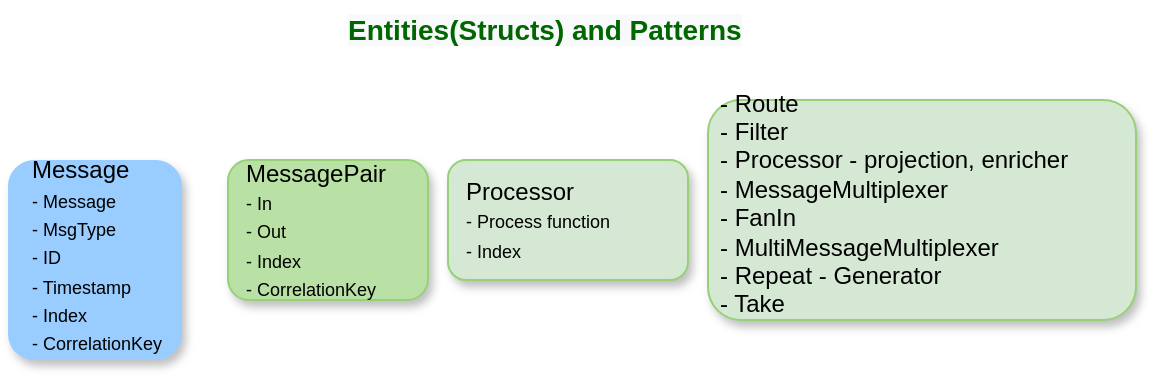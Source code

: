 <mxfile version="19.0.3" type="device" pages="8"><diagram id="Yp3MeekY9aqHP0-CZQVM" name="Concurrency Patterns"><mxGraphModel dx="946" dy="621" grid="1" gridSize="10" guides="1" tooltips="1" connect="1" arrows="1" fold="1" page="1" pageScale="1" pageWidth="827" pageHeight="1169" math="0" shadow="0"><root><mxCell id="XWpGFN0C7zS0c5pvJfBr-0"/><mxCell id="XWpGFN0C7zS0c5pvJfBr-1" parent="XWpGFN0C7zS0c5pvJfBr-0"/><mxCell id="XWpGFN0C7zS0c5pvJfBr-48" value="" style="group;strokeColor=none;" parent="XWpGFN0C7zS0c5pvJfBr-1" vertex="1" connectable="0"><mxGeometry x="60" y="110" width="87" height="100" as="geometry"/></mxCell><mxCell id="XWpGFN0C7zS0c5pvJfBr-46" value="" style="rounded=1;whiteSpace=wrap;html=1;shadow=1;strokeColor=none;fillColor=#99CCFF;" parent="XWpGFN0C7zS0c5pvJfBr-48" vertex="1"><mxGeometry width="87" height="100" as="geometry"/></mxCell><mxCell id="XWpGFN0C7zS0c5pvJfBr-43" value="Message&lt;br&gt;&lt;font style=&quot;font-size: 9px&quot;&gt;- Message&lt;br&gt;- MsgType&lt;br&gt;- ID&lt;br&gt;- Timestamp&lt;br&gt;- Index&lt;br&gt;- CorrelationKey&lt;br&gt;&lt;/font&gt;" style="text;html=1;strokeColor=none;fillColor=none;align=left;verticalAlign=middle;whiteSpace=wrap;rounded=0;shadow=1;" parent="XWpGFN0C7zS0c5pvJfBr-48" vertex="1"><mxGeometry x="10" y="35.71" width="70.79" height="24.29" as="geometry"/></mxCell><mxCell id="XWpGFN0C7zS0c5pvJfBr-57" value="" style="group;strokeColor=none;" parent="XWpGFN0C7zS0c5pvJfBr-1" vertex="1" connectable="0"><mxGeometry x="280" y="110" width="120" height="60" as="geometry"/></mxCell><mxCell id="XWpGFN0C7zS0c5pvJfBr-58" value="" style="rounded=1;whiteSpace=wrap;html=1;shadow=1;strokeColor=#97D077;fillColor=#D5E8D4;" parent="XWpGFN0C7zS0c5pvJfBr-57" vertex="1"><mxGeometry width="120" height="60" as="geometry"/></mxCell><mxCell id="XWpGFN0C7zS0c5pvJfBr-59" value="Processor&lt;br&gt;&lt;font style=&quot;font-size: 9px&quot;&gt;- Process function&lt;br&gt;- Index&lt;br&gt;&lt;/font&gt;" style="text;html=1;strokeColor=none;fillColor=none;align=left;verticalAlign=middle;whiteSpace=wrap;rounded=0;shadow=1;" parent="XWpGFN0C7zS0c5pvJfBr-57" vertex="1"><mxGeometry x="7.143" y="20" width="85.714" height="20" as="geometry"/></mxCell><mxCell id="XWpGFN0C7zS0c5pvJfBr-62" value="" style="group" parent="XWpGFN0C7zS0c5pvJfBr-1" vertex="1" connectable="0"><mxGeometry x="170" y="110" width="110" height="70" as="geometry"/></mxCell><mxCell id="XWpGFN0C7zS0c5pvJfBr-63" value="" style="rounded=1;whiteSpace=wrap;html=1;shadow=1;strokeColor=#97D077;fillColor=#B9E0A5;" parent="XWpGFN0C7zS0c5pvJfBr-62" vertex="1"><mxGeometry width="100" height="70" as="geometry"/></mxCell><mxCell id="XWpGFN0C7zS0c5pvJfBr-64" value="MessagePair&lt;br&gt;&lt;font style=&quot;font-size: 9px&quot;&gt;- In&lt;br&gt;- Out&lt;br&gt;- Index&amp;nbsp;&lt;span style=&quot;color: rgba(0 , 0 , 0 , 0) ; font-family: monospace ; font-size: 0px&quot;&gt;%3CmxGraphModel%3E%3Croot%3E%3CmxCell%20id%3D%220%22%2F%3E%3CmxCell%20id%3D%221%22%20parent%3D%220%22%2F%3E%3CmxCell%20id%3D%222%22%20value%3D%22%22%20style%3D%22group%22%20vertex%3D%221%22%20connectable%3D%220%22%20parent%3D%221%22%3E%3CmxGeometry%20x%3D%22350%22%20y%3D%22270%22%20width%3D%22100%22%20height%3D%2260%22%20as%3D%22geometry%22%2F%3E%3C%2FmxCell%3E%3CmxCell%20id%3D%223%22%20value%3D%22%22%20style%3D%22rounded%3D1%3BwhiteSpace%3Dwrap%3Bhtml%3D1%3Bshadow%3D1%3BstrokeColor%3D%2397D077%3BfillColor%3D%23B9E0A5%3B%22%20vertex%3D%221%22%20parent%3D%222%22%3E%3CmxGeometry%20width%3D%22100%22%20height%3D%2260%22%20as%3D%22geometry%22%2F%3E%3C%2FmxCell%3E%3CmxCell%20id%3D%224%22%20value%3D%22Processor%26lt%3Bbr%26gt%3B%26lt%3Bfont%20style%3D%26quot%3Bfont-size%3A%209px%26quot%3B%26gt%3B-%20Process%20function%26lt%3Bbr%26gt%3B-%20Sequence%20Number%26lt%3Bbr%26gt%3B%26lt%3B%2Ffont%26gt%3B%22%20style%3D%22text%3Bhtml%3D1%3BstrokeColor%3Dnone%3BfillColor%3Dnone%3Balign%3Dleft%3BverticalAlign%3Dmiddle%3BwhiteSpace%3Dwrap%3Brounded%3D0%3Bshadow%3D1%3B%22%20vertex%3D%221%22%20parent%3D%222%22%3E%3CmxGeometry%20x%3D%227.143%22%20y%3D%2220%22%20width%3D%2285.714%22%20height%3D%2220%22%20as%3D%22geometry%22%2F%3E%3C%2FmxCell%3E%3C%2Froot%3E%3C%2FmxGraphModel%3E&lt;/span&gt;&lt;br&gt;- CorrelationKey&lt;br&gt;&lt;/font&gt;" style="text;html=1;strokeColor=none;fillColor=none;align=left;verticalAlign=middle;whiteSpace=wrap;rounded=0;shadow=1;" parent="XWpGFN0C7zS0c5pvJfBr-62" vertex="1"><mxGeometry x="7.14" y="25" width="102.86" height="20" as="geometry"/></mxCell><mxCell id="XWpGFN0C7zS0c5pvJfBr-124" value="" style="rounded=1;whiteSpace=wrap;html=1;shadow=1;strokeColor=#97D077;fillColor=#D5E8D4;" parent="XWpGFN0C7zS0c5pvJfBr-1" vertex="1"><mxGeometry x="410" y="80" width="214" height="110" as="geometry"/></mxCell><mxCell id="XWpGFN0C7zS0c5pvJfBr-126" value="" style="group" parent="XWpGFN0C7zS0c5pvJfBr-1" vertex="1" connectable="0"><mxGeometry x="410" y="100" width="214" height="80" as="geometry"/></mxCell><mxCell id="XWpGFN0C7zS0c5pvJfBr-125" value="- Route&lt;br&gt;- Filter&lt;br&gt;- Processor - projection, enricher&lt;br&gt;- MessageMultiplexer&amp;nbsp;&lt;br&gt;- FanIn&lt;br&gt;- MultiMessageMultiplexer&lt;br&gt;- Repeat - Generator&lt;br&gt;- Take&lt;br&gt;&lt;br&gt;&lt;font style=&quot;font-size: 9px&quot;&gt;&lt;br&gt;&lt;/font&gt;" style="text;html=1;strokeColor=none;fillColor=none;align=left;verticalAlign=middle;whiteSpace=wrap;rounded=0;shadow=1;" parent="XWpGFN0C7zS0c5pvJfBr-126" vertex="1"><mxGeometry x="4" y="36" width="210" height="20" as="geometry"/></mxCell><mxCell id="K-RIUFikk0boYyy2qnyC-0" value="&lt;b style=&quot;color: rgb(0 , 0 , 0) ; font-family: &amp;#34;helvetica&amp;#34; ; font-size: 14px ; font-style: normal ; letter-spacing: normal ; text-align: left ; text-indent: 0px ; text-transform: none ; word-spacing: 0px ; background-color: rgb(248 , 249 , 250)&quot;&gt;&lt;font color=&quot;#006600&quot;&gt;Entities(Structs) and Patterns&lt;/font&gt;&lt;/b&gt;" style="text;whiteSpace=wrap;html=1;" parent="XWpGFN0C7zS0c5pvJfBr-1" vertex="1"><mxGeometry x="228" y="30" width="370" height="30" as="geometry"/></mxCell></root></mxGraphModel></diagram><diagram name="Ordered Event Parallel processing " id="vOZegRi3W8qMFg-OWWyu"><mxGraphModel dx="946" dy="621" grid="1" gridSize="10" guides="1" tooltips="1" connect="1" arrows="1" fold="1" page="1" pageScale="1" pageWidth="827" pageHeight="1169" math="0" shadow="0"><root><mxCell id="SV_RYoPVTax-xZfby_m_-0"/><mxCell id="SV_RYoPVTax-xZfby_m_-1" parent="SV_RYoPVTax-xZfby_m_-0"/><mxCell id="SV_RYoPVTax-xZfby_m_-2" value="&lt;span style=&quot;font-size: 14px&quot;&gt;&lt;b&gt;&lt;font color=&quot;#006600&quot;&gt;MsgMultiplexer: Ordered Event Parallel processing&amp;nbsp;&lt;/font&gt;&lt;/b&gt;&lt;/span&gt;" style="text;html=1;strokeColor=none;fillColor=none;align=left;verticalAlign=middle;whiteSpace=wrap;rounded=0;" parent="SV_RYoPVTax-xZfby_m_-1" vertex="1"><mxGeometry x="290" y="40" width="370" height="20" as="geometry"/></mxCell><mxCell id="SV_RYoPVTax-xZfby_m_-3" value="Bcaster" style="rounded=0;whiteSpace=wrap;html=1;shadow=1;strokeColor=#007FFF;" parent="SV_RYoPVTax-xZfby_m_-1" vertex="1"><mxGeometry x="3" y="139" width="120" height="60" as="geometry"/></mxCell><mxCell id="SV_RYoPVTax-xZfby_m_-4" value="" style="endArrow=classic;html=1;strokeColor=#007FFF;exitX=1;exitY=0.5;exitDx=0;exitDy=0;entryX=0;entryY=0.5;entryDx=0;entryDy=0;" parent="SV_RYoPVTax-xZfby_m_-1" source="SV_RYoPVTax-xZfby_m_-3" target="SV_RYoPVTax-xZfby_m_-9" edge="1"><mxGeometry width="50" height="50" relative="1" as="geometry"><mxPoint x="383" y="359" as="sourcePoint"/><mxPoint x="293" y="169" as="targetPoint"/></mxGeometry></mxCell><mxCell id="SV_RYoPVTax-xZfby_m_-5" value="" style="endArrow=classic;html=1;strokeColor=#007FFF;exitX=1;exitY=0.5;exitDx=0;exitDy=0;entryX=0;entryY=0.5;entryDx=0;entryDy=0;" parent="SV_RYoPVTax-xZfby_m_-1" source="SV_RYoPVTax-xZfby_m_-3" target="SV_RYoPVTax-xZfby_m_-8" edge="1"><mxGeometry width="50" height="50" relative="1" as="geometry"><mxPoint x="193" y="189" as="sourcePoint"/><mxPoint x="293" y="129" as="targetPoint"/><Array as="points"><mxPoint x="233" y="169"/><mxPoint x="233" y="124"/></Array></mxGeometry></mxCell><mxCell id="SV_RYoPVTax-xZfby_m_-6" value="" style="endArrow=classic;html=1;strokeColor=#007FFF;entryX=0;entryY=0.25;entryDx=0;entryDy=0;" parent="SV_RYoPVTax-xZfby_m_-1" target="SV_RYoPVTax-xZfby_m_-11" edge="1"><mxGeometry width="50" height="50" relative="1" as="geometry"><mxPoint x="183" y="169" as="sourcePoint"/><mxPoint x="293" y="249" as="targetPoint"/><Array as="points"><mxPoint x="233" y="169"/><mxPoint x="233" y="257"/></Array></mxGeometry></mxCell><mxCell id="SV_RYoPVTax-xZfby_m_-7" value="" style="endArrow=classic;html=1;strokeColor=#007FFF;exitX=1;exitY=0.5;exitDx=0;exitDy=0;entryX=0;entryY=0.25;entryDx=0;entryDy=0;" parent="SV_RYoPVTax-xZfby_m_-1" source="SV_RYoPVTax-xZfby_m_-3" target="SV_RYoPVTax-xZfby_m_-10" edge="1"><mxGeometry width="50" height="50" relative="1" as="geometry"><mxPoint x="183" y="179" as="sourcePoint"/><mxPoint x="293" y="209" as="targetPoint"/><Array as="points"><mxPoint x="233" y="169"/><mxPoint x="233" y="207"/></Array></mxGeometry></mxCell><mxCell id="SV_RYoPVTax-xZfby_m_-8" value="Processor" style="rounded=0;whiteSpace=wrap;html=1;shadow=1;strokeColor=#97D077;" parent="SV_RYoPVTax-xZfby_m_-1" vertex="1"><mxGeometry x="333" y="109" width="120" height="30" as="geometry"/></mxCell><mxCell id="SV_RYoPVTax-xZfby_m_-9" value="Processor" style="rounded=0;whiteSpace=wrap;html=1;shadow=1;strokeColor=#97D077;" parent="SV_RYoPVTax-xZfby_m_-1" vertex="1"><mxGeometry x="333" y="154" width="120" height="30" as="geometry"/></mxCell><mxCell id="SV_RYoPVTax-xZfby_m_-10" value="Processor" style="rounded=0;whiteSpace=wrap;html=1;shadow=1;strokeColor=#97D077;" parent="SV_RYoPVTax-xZfby_m_-1" vertex="1"><mxGeometry x="333" y="199" width="120" height="30" as="geometry"/></mxCell><mxCell id="SV_RYoPVTax-xZfby_m_-11" value="Processor" style="rounded=0;whiteSpace=wrap;html=1;shadow=1;strokeColor=#97D077;" parent="SV_RYoPVTax-xZfby_m_-1" vertex="1"><mxGeometry x="333" y="249" width="120" height="30" as="geometry"/></mxCell><mxCell id="SV_RYoPVTax-xZfby_m_-12" value="" style="endArrow=classic;html=1;strokeColor=#97D077;exitX=1;exitY=0.5;exitDx=0;exitDy=0;entryX=0;entryY=0.5;entryDx=0;entryDy=0;" parent="SV_RYoPVTax-xZfby_m_-1" source="SV_RYoPVTax-xZfby_m_-9" target="SV_RYoPVTax-xZfby_m_-17" edge="1"><mxGeometry width="50" height="50" relative="1" as="geometry"><mxPoint x="623" y="179" as="sourcePoint"/><mxPoint x="633" y="169" as="targetPoint"/></mxGeometry></mxCell><mxCell id="SV_RYoPVTax-xZfby_m_-13" value="" style="endArrow=classic;html=1;strokeColor=#97D077;exitX=1;exitY=0.5;exitDx=0;exitDy=0;entryX=0;entryY=0.5;entryDx=0;entryDy=0;" parent="SV_RYoPVTax-xZfby_m_-1" source="SV_RYoPVTax-xZfby_m_-8" target="SV_RYoPVTax-xZfby_m_-17" edge="1"><mxGeometry width="50" height="50" relative="1" as="geometry"><mxPoint x="623" y="134" as="sourcePoint"/><mxPoint x="633" y="169" as="targetPoint"/><Array as="points"><mxPoint x="523" y="124"/><mxPoint x="523" y="169"/></Array></mxGeometry></mxCell><mxCell id="SV_RYoPVTax-xZfby_m_-14" value="" style="endArrow=classic;html=1;strokeColor=#97D077;exitX=1;exitY=0.564;exitDx=0;exitDy=0;exitPerimeter=0;entryX=0;entryY=0.5;entryDx=0;entryDy=0;" parent="SV_RYoPVTax-xZfby_m_-1" source="SV_RYoPVTax-xZfby_m_-11" target="SV_RYoPVTax-xZfby_m_-17" edge="1"><mxGeometry width="50" height="50" relative="1" as="geometry"><mxPoint x="623" y="266.5" as="sourcePoint"/><mxPoint x="633" y="169" as="targetPoint"/><Array as="points"><mxPoint x="523" y="267"/><mxPoint x="523" y="169"/></Array></mxGeometry></mxCell><mxCell id="SV_RYoPVTax-xZfby_m_-15" value="" style="endArrow=classic;html=1;strokeColor=#97D077;exitX=1;exitY=0.632;exitDx=0;exitDy=0;exitPerimeter=0;entryX=0;entryY=0.5;entryDx=0;entryDy=0;" parent="SV_RYoPVTax-xZfby_m_-1" source="SV_RYoPVTax-xZfby_m_-10" target="SV_RYoPVTax-xZfby_m_-17" edge="1"><mxGeometry width="50" height="50" relative="1" as="geometry"><mxPoint x="623" y="216.5" as="sourcePoint"/><mxPoint x="633" y="169" as="targetPoint"/><Array as="points"><mxPoint x="523" y="219"/><mxPoint x="523" y="169"/></Array></mxGeometry></mxCell><mxCell id="SV_RYoPVTax-xZfby_m_-16" style="edgeStyle=orthogonalEdgeStyle;rounded=0;orthogonalLoop=1;jettySize=auto;html=1;strokeColor=#97D077;entryX=0.004;entryY=0.577;entryDx=0;entryDy=0;entryPerimeter=0;" parent="SV_RYoPVTax-xZfby_m_-1" source="SV_RYoPVTax-xZfby_m_-17" target="SV_RYoPVTax-xZfby_m_-23" edge="1"><mxGeometry relative="1" as="geometry"><mxPoint x="683" y="169.0" as="targetPoint"/></mxGeometry></mxCell><mxCell id="SV_RYoPVTax-xZfby_m_-17" value="Message&lt;br&gt;Multiplexer" style="whiteSpace=wrap;html=1;aspect=fixed;shadow=1;strokeColor=#97D077;fillColor=#B9E0A5;" parent="SV_RYoPVTax-xZfby_m_-1" vertex="1"><mxGeometry x="550" y="129" width="80" height="80" as="geometry"/></mxCell><mxCell id="SV_RYoPVTax-xZfby_m_-21" value="" style="group" parent="SV_RYoPVTax-xZfby_m_-1" vertex="1" connectable="0"><mxGeometry x="747" y="129" width="70" height="80" as="geometry"/></mxCell><mxCell id="SV_RYoPVTax-xZfby_m_-22" value="" style="group" parent="SV_RYoPVTax-xZfby_m_-21" vertex="1" connectable="0"><mxGeometry width="70" height="80" as="geometry"/></mxCell><mxCell id="SV_RYoPVTax-xZfby_m_-23" value="" style="rounded=1;whiteSpace=wrap;html=1;shadow=1;strokeColor=#97D077;fillColor=#FFE599;" parent="SV_RYoPVTax-xZfby_m_-22" vertex="1"><mxGeometry width="70" height="70" as="geometry"/></mxCell><mxCell id="SV_RYoPVTax-xZfby_m_-24" value="&lt;font style=&quot;font-size: 10px&quot;&gt;Ordered Sequence of Messages&amp;nbsp;&lt;/font&gt;" style="text;html=1;strokeColor=none;fillColor=none;align=left;verticalAlign=middle;whiteSpace=wrap;rounded=0;shadow=1;" parent="SV_RYoPVTax-xZfby_m_-22" vertex="1"><mxGeometry x="5" y="21.667" width="60" height="26.667" as="geometry"/></mxCell><mxCell id="SV_RYoPVTax-xZfby_m_-31" value="&lt;font style=&quot;font-size: 10px&quot;&gt;Message&lt;/font&gt;" style="text;html=1;strokeColor=none;fillColor=none;align=center;verticalAlign=middle;whiteSpace=wrap;rounded=0;shadow=1;" parent="SV_RYoPVTax-xZfby_m_-1" vertex="1"><mxGeometry x="143" y="149" width="40" height="20" as="geometry"/></mxCell><mxCell id="SV_RYoPVTax-xZfby_m_-32" value="&lt;span style=&quot;font-size: 10px&quot;&gt;Message&lt;/span&gt;" style="text;html=1;strokeColor=none;fillColor=none;align=center;verticalAlign=middle;whiteSpace=wrap;rounded=0;shadow=1;" parent="SV_RYoPVTax-xZfby_m_-1" vertex="1"><mxGeometry x="473" y="100" width="40" height="20" as="geometry"/></mxCell><mxCell id="SV_RYoPVTax-xZfby_m_-33" value="&lt;span style=&quot;font-size: 10px&quot;&gt;Message&lt;/span&gt;" style="text;html=1;strokeColor=none;fillColor=none;align=center;verticalAlign=middle;whiteSpace=wrap;rounded=0;shadow=1;" parent="SV_RYoPVTax-xZfby_m_-1" vertex="1"><mxGeometry x="473" y="149" width="40" height="20" as="geometry"/></mxCell><mxCell id="SV_RYoPVTax-xZfby_m_-34" value="&lt;span style=&quot;font-size: 10px&quot;&gt;Message&lt;/span&gt;" style="text;html=1;strokeColor=none;fillColor=none;align=center;verticalAlign=middle;whiteSpace=wrap;rounded=0;shadow=1;" parent="SV_RYoPVTax-xZfby_m_-1" vertex="1"><mxGeometry x="473" y="199" width="40" height="20" as="geometry"/></mxCell><mxCell id="SV_RYoPVTax-xZfby_m_-35" value="&lt;span style=&quot;font-size: 10px&quot;&gt;Message&lt;/span&gt;" style="text;html=1;strokeColor=none;fillColor=none;align=center;verticalAlign=middle;whiteSpace=wrap;rounded=0;shadow=1;" parent="SV_RYoPVTax-xZfby_m_-1" vertex="1"><mxGeometry x="473" y="249" width="40" height="20" as="geometry"/></mxCell><mxCell id="SV_RYoPVTax-xZfby_m_-36" value="&lt;div style=&quot;text-align: left&quot;&gt;&lt;div&gt;&lt;span style=&quot;font-size: 10px ; text-align: center&quot;&gt;Message&lt;/span&gt;&lt;/div&gt;&lt;font style=&quot;text-align: center ; font-size: 10px&quot;&gt;&lt;div style=&quot;text-align: left&quot;&gt;- Message is an ordered sequence of processed messages&lt;/div&gt;&lt;/font&gt;&lt;/div&gt;" style="text;html=1;strokeColor=none;fillColor=none;align=center;verticalAlign=middle;whiteSpace=wrap;rounded=0;shadow=1;" parent="SV_RYoPVTax-xZfby_m_-1" vertex="1"><mxGeometry x="635" y="184" width="114" height="20" as="geometry"/></mxCell></root></mxGraphModel></diagram><diagram name="Routed processing " id="BQuSYdMAXYJHd9dz_hm7"><mxGraphModel dx="946" dy="621" grid="1" gridSize="10" guides="1" tooltips="1" connect="1" arrows="1" fold="1" page="1" pageScale="1" pageWidth="827" pageHeight="1169" math="0" shadow="0"><root><mxCell id="w7g3fu9N4ZVxhduN-HFi-0"/><mxCell id="w7g3fu9N4ZVxhduN-HFi-1" parent="w7g3fu9N4ZVxhduN-HFi-0"/><mxCell id="w7g3fu9N4ZVxhduN-HFi-37" value="&lt;b style=&quot;font-size: 14px&quot;&gt;&lt;font color=&quot;#006600&quot;&gt;Routed processing&amp;nbsp;&lt;/font&gt;&lt;/b&gt;" style="text;html=1;strokeColor=none;fillColor=none;align=left;verticalAlign=middle;whiteSpace=wrap;rounded=0;" parent="w7g3fu9N4ZVxhduN-HFi-1" vertex="1"><mxGeometry x="343" y="40" width="370" height="20" as="geometry"/></mxCell><mxCell id="w7g3fu9N4ZVxhduN-HFi-38" value="" style="endArrow=classic;html=1;strokeColor=#97D077;entryX=0;entryY=0.5;entryDx=0;entryDy=0;" parent="w7g3fu9N4ZVxhduN-HFi-1" target="w7g3fu9N4ZVxhduN-HFi-45" edge="1"><mxGeometry width="50" height="50" relative="1" as="geometry"><mxPoint x="437" y="170" as="sourcePoint"/><mxPoint x="557" y="170" as="targetPoint"/></mxGeometry></mxCell><mxCell id="w7g3fu9N4ZVxhduN-HFi-39" value="" style="endArrow=classic;html=1;strokeColor=#97D077;entryX=0;entryY=0.5;entryDx=0;entryDy=0;" parent="w7g3fu9N4ZVxhduN-HFi-1" target="w7g3fu9N4ZVxhduN-HFi-43" edge="1"><mxGeometry width="50" height="50" relative="1" as="geometry"><mxPoint x="447" y="170" as="sourcePoint"/><mxPoint x="557" y="130" as="targetPoint"/><Array as="points"><mxPoint x="497" y="170"/><mxPoint x="497" y="125"/></Array></mxGeometry></mxCell><mxCell id="w7g3fu9N4ZVxhduN-HFi-40" value="" style="endArrow=classic;html=1;strokeColor=#97D077;entryX=0;entryY=0.25;entryDx=0;entryDy=0;" parent="w7g3fu9N4ZVxhduN-HFi-1" target="w7g3fu9N4ZVxhduN-HFi-49" edge="1"><mxGeometry width="50" height="50" relative="1" as="geometry"><mxPoint x="447" y="170" as="sourcePoint"/><mxPoint x="557" y="250" as="targetPoint"/><Array as="points"><mxPoint x="497" y="170"/><mxPoint x="497" y="258"/></Array></mxGeometry></mxCell><mxCell id="w7g3fu9N4ZVxhduN-HFi-41" value="" style="endArrow=classic;html=1;strokeColor=#97D077;entryX=0;entryY=0.25;entryDx=0;entryDy=0;" parent="w7g3fu9N4ZVxhduN-HFi-1" target="w7g3fu9N4ZVxhduN-HFi-47" edge="1"><mxGeometry width="50" height="50" relative="1" as="geometry"><mxPoint x="437" y="170" as="sourcePoint"/><mxPoint x="557" y="210" as="targetPoint"/><Array as="points"><mxPoint x="497" y="170"/><mxPoint x="497" y="208"/></Array></mxGeometry></mxCell><mxCell id="w7g3fu9N4ZVxhduN-HFi-43" value="Processor" style="rounded=0;whiteSpace=wrap;html=1;shadow=1;strokeColor=#97D077;" parent="w7g3fu9N4ZVxhduN-HFi-1" vertex="1"><mxGeometry x="597" y="110" width="120" height="30" as="geometry"/></mxCell><mxCell id="w7g3fu9N4ZVxhduN-HFi-45" value="Processor" style="rounded=0;whiteSpace=wrap;html=1;shadow=1;strokeColor=#97D077;" parent="w7g3fu9N4ZVxhduN-HFi-1" vertex="1"><mxGeometry x="597" y="155" width="120" height="30" as="geometry"/></mxCell><mxCell id="w7g3fu9N4ZVxhduN-HFi-47" value="Processor" style="rounded=0;whiteSpace=wrap;html=1;shadow=1;strokeColor=#97D077;" parent="w7g3fu9N4ZVxhduN-HFi-1" vertex="1"><mxGeometry x="597" y="200" width="120" height="30" as="geometry"/></mxCell><mxCell id="w7g3fu9N4ZVxhduN-HFi-49" value="Processor" style="rounded=0;whiteSpace=wrap;html=1;shadow=1;strokeColor=#97D077;" parent="w7g3fu9N4ZVxhduN-HFi-1" vertex="1"><mxGeometry x="597" y="250" width="120" height="30" as="geometry"/></mxCell><mxCell id="w7g3fu9N4ZVxhduN-HFi-50" value="&lt;span style=&quot;font-size: 10px&quot;&gt;Message&lt;/span&gt;" style="text;html=1;strokeColor=none;fillColor=none;align=center;verticalAlign=middle;whiteSpace=wrap;rounded=0;shadow=1;" parent="w7g3fu9N4ZVxhduN-HFi-1" vertex="1"><mxGeometry x="450" y="151" width="40" height="20" as="geometry"/></mxCell><mxCell id="w7g3fu9N4ZVxhduN-HFi-51" style="edgeStyle=orthogonalEdgeStyle;rounded=0;orthogonalLoop=1;jettySize=auto;html=1;entryX=0;entryY=0.5;entryDx=0;entryDy=0;strokeColor=#97D077;" parent="w7g3fu9N4ZVxhduN-HFi-1" source="w7g3fu9N4ZVxhduN-HFi-52" target="w7g3fu9N4ZVxhduN-HFi-55" edge="1"><mxGeometry relative="1" as="geometry"/></mxCell><mxCell id="w7g3fu9N4ZVxhduN-HFi-52" value="Processor" style="rounded=0;whiteSpace=wrap;html=1;shadow=1;strokeColor=#97D077;" parent="w7g3fu9N4ZVxhduN-HFi-1" vertex="1"><mxGeometry x="190" y="155" width="120" height="30" as="geometry"/></mxCell><mxCell id="w7g3fu9N4ZVxhduN-HFi-53" style="edgeStyle=orthogonalEdgeStyle;rounded=0;orthogonalLoop=1;jettySize=auto;html=1;entryX=0;entryY=0.5;entryDx=0;entryDy=0;strokeColor=#007FFF;" parent="w7g3fu9N4ZVxhduN-HFi-1" source="w7g3fu9N4ZVxhduN-HFi-54" target="w7g3fu9N4ZVxhduN-HFi-52" edge="1"><mxGeometry relative="1" as="geometry"/></mxCell><mxCell id="w7g3fu9N4ZVxhduN-HFi-54" value="Bcaster" style="rounded=0;whiteSpace=wrap;html=1;shadow=1;strokeColor=#007FFF;" parent="w7g3fu9N4ZVxhduN-HFi-1" vertex="1"><mxGeometry x="15" y="140" width="120" height="60" as="geometry"/></mxCell><mxCell id="w7g3fu9N4ZVxhduN-HFi-55" value="Route" style="whiteSpace=wrap;html=1;aspect=fixed;shadow=1;strokeColor=#97D077;fillColor=#B9E0A5;" parent="w7g3fu9N4ZVxhduN-HFi-1" vertex="1"><mxGeometry x="360" y="130" width="80" height="80" as="geometry"/></mxCell><mxCell id="w7g3fu9N4ZVxhduN-HFi-65" value="" style="group" parent="w7g3fu9N4ZVxhduN-HFi-1" vertex="1" connectable="0"><mxGeometry x="772.5" y="248" width="50" height="30" as="geometry"/></mxCell><mxCell id="w7g3fu9N4ZVxhduN-HFi-66" value="" style="rounded=1;whiteSpace=wrap;html=1;shadow=1;strokeColor=#97D077;fillColor=#FFE599;" parent="w7g3fu9N4ZVxhduN-HFi-65" vertex="1"><mxGeometry x="6.5" width="43.5" height="30" as="geometry"/></mxCell><mxCell id="w7g3fu9N4ZVxhduN-HFi-67" value="&lt;span style=&quot;font-size: 10px&quot;&gt;Message&lt;/span&gt;" style="text;html=1;strokeColor=none;fillColor=none;align=center;verticalAlign=middle;whiteSpace=wrap;rounded=0;shadow=1;" parent="w7g3fu9N4ZVxhduN-HFi-65" vertex="1"><mxGeometry x="9" y="7" width="40" height="20" as="geometry"/></mxCell><mxCell id="w7g3fu9N4ZVxhduN-HFi-68" value="&lt;span style=&quot;font-size: 10px&quot;&gt;Message&lt;/span&gt;" style="text;html=1;strokeColor=none;fillColor=none;align=center;verticalAlign=middle;whiteSpace=wrap;rounded=0;shadow=1;" parent="w7g3fu9N4ZVxhduN-HFi-1" vertex="1"><mxGeometry x="315" y="151" width="40" height="20" as="geometry"/></mxCell><mxCell id="w7g3fu9N4ZVxhduN-HFi-69" value="&lt;span style=&quot;font-size: 10px&quot;&gt;Message&lt;/span&gt;" style="text;html=1;strokeColor=none;fillColor=none;align=center;verticalAlign=middle;whiteSpace=wrap;rounded=0;shadow=1;" parent="w7g3fu9N4ZVxhduN-HFi-1" vertex="1"><mxGeometry x="142" y="151" width="40" height="20" as="geometry"/></mxCell><mxCell id="BJ7WRyutZ0OlnV9KIIxT-0" value="" style="group" parent="w7g3fu9N4ZVxhduN-HFi-1" vertex="1" connectable="0"><mxGeometry x="772.5" y="200" width="50" height="30" as="geometry"/></mxCell><mxCell id="BJ7WRyutZ0OlnV9KIIxT-1" value="" style="rounded=1;whiteSpace=wrap;html=1;shadow=1;strokeColor=#97D077;fillColor=#FFE599;" parent="BJ7WRyutZ0OlnV9KIIxT-0" vertex="1"><mxGeometry x="6.5" width="43.5" height="30" as="geometry"/></mxCell><mxCell id="BJ7WRyutZ0OlnV9KIIxT-2" value="&lt;span style=&quot;font-size: 10px&quot;&gt;Message&lt;/span&gt;" style="text;html=1;strokeColor=none;fillColor=none;align=center;verticalAlign=middle;whiteSpace=wrap;rounded=0;shadow=1;" parent="BJ7WRyutZ0OlnV9KIIxT-0" vertex="1"><mxGeometry x="9" y="5" width="40" height="20" as="geometry"/></mxCell><mxCell id="BJ7WRyutZ0OlnV9KIIxT-6" style="edgeStyle=orthogonalEdgeStyle;rounded=0;orthogonalLoop=1;jettySize=auto;html=1;entryX=1;entryY=0.5;entryDx=0;entryDy=0;startArrow=classic;startFill=1;endArrow=none;endFill=0;fillColor=#d5e8d4;strokeColor=#82b366;" parent="w7g3fu9N4ZVxhduN-HFi-1" source="w7g3fu9N4ZVxhduN-HFi-67" target="w7g3fu9N4ZVxhduN-HFi-49" edge="1"><mxGeometry relative="1" as="geometry"/></mxCell><mxCell id="BJ7WRyutZ0OlnV9KIIxT-8" value="" style="group" parent="w7g3fu9N4ZVxhduN-HFi-1" vertex="1" connectable="0"><mxGeometry x="772.5" y="155" width="50" height="30" as="geometry"/></mxCell><mxCell id="BJ7WRyutZ0OlnV9KIIxT-9" value="" style="rounded=1;whiteSpace=wrap;html=1;shadow=1;strokeColor=#97D077;fillColor=#FFE599;" parent="BJ7WRyutZ0OlnV9KIIxT-8" vertex="1"><mxGeometry x="6.5" width="43.5" height="30" as="geometry"/></mxCell><mxCell id="BJ7WRyutZ0OlnV9KIIxT-10" value="&lt;span style=&quot;font-size: 10px&quot;&gt;Message&lt;/span&gt;" style="text;html=1;strokeColor=none;fillColor=none;align=center;verticalAlign=middle;whiteSpace=wrap;rounded=0;shadow=1;" parent="BJ7WRyutZ0OlnV9KIIxT-8" vertex="1"><mxGeometry x="10" y="3" width="39" height="24" as="geometry"/></mxCell><mxCell id="BJ7WRyutZ0OlnV9KIIxT-11" value="" style="group" parent="w7g3fu9N4ZVxhduN-HFi-1" vertex="1" connectable="0"><mxGeometry x="772.5" y="110" width="50" height="30" as="geometry"/></mxCell><mxCell id="BJ7WRyutZ0OlnV9KIIxT-12" value="" style="rounded=1;whiteSpace=wrap;html=1;shadow=1;strokeColor=#97D077;fillColor=#FFE599;" parent="BJ7WRyutZ0OlnV9KIIxT-11" vertex="1"><mxGeometry x="6.5" width="43.5" height="30" as="geometry"/></mxCell><mxCell id="BJ7WRyutZ0OlnV9KIIxT-13" value="&lt;span style=&quot;font-size: 10px&quot;&gt;Message&lt;/span&gt;" style="text;html=1;strokeColor=none;fillColor=none;align=center;verticalAlign=middle;whiteSpace=wrap;rounded=0;shadow=1;" parent="BJ7WRyutZ0OlnV9KIIxT-11" vertex="1"><mxGeometry x="9" y="5" width="40" height="20" as="geometry"/></mxCell><mxCell id="BJ7WRyutZ0OlnV9KIIxT-15" style="edgeStyle=orthogonalEdgeStyle;rounded=0;orthogonalLoop=1;jettySize=auto;html=1;entryX=1;entryY=0.5;entryDx=0;entryDy=0;startArrow=classic;startFill=1;endArrow=none;endFill=0;fillColor=#d5e8d4;strokeColor=#82b366;" parent="w7g3fu9N4ZVxhduN-HFi-1" source="BJ7WRyutZ0OlnV9KIIxT-1" target="w7g3fu9N4ZVxhduN-HFi-47" edge="1"><mxGeometry relative="1" as="geometry"/></mxCell><mxCell id="BJ7WRyutZ0OlnV9KIIxT-17" style="edgeStyle=orthogonalEdgeStyle;rounded=0;orthogonalLoop=1;jettySize=auto;html=1;entryX=1;entryY=0.5;entryDx=0;entryDy=0;startArrow=classic;startFill=1;endArrow=none;endFill=0;fillColor=#d5e8d4;strokeColor=#82b366;" parent="w7g3fu9N4ZVxhduN-HFi-1" source="BJ7WRyutZ0OlnV9KIIxT-10" target="w7g3fu9N4ZVxhduN-HFi-45" edge="1"><mxGeometry relative="1" as="geometry"/></mxCell><mxCell id="BJ7WRyutZ0OlnV9KIIxT-18" style="edgeStyle=orthogonalEdgeStyle;rounded=0;orthogonalLoop=1;jettySize=auto;html=1;entryX=1;entryY=0.5;entryDx=0;entryDy=0;startArrow=classic;startFill=1;endArrow=none;endFill=0;fillColor=#d5e8d4;strokeColor=#82b366;" parent="w7g3fu9N4ZVxhduN-HFi-1" source="BJ7WRyutZ0OlnV9KIIxT-13" target="w7g3fu9N4ZVxhduN-HFi-43" edge="1"><mxGeometry relative="1" as="geometry"/></mxCell></root></mxGraphModel></diagram><diagram name="Multimessage Multiplexer " id="8CMIYYfhqox2snpWnSv9"><mxGraphModel dx="946" dy="621" grid="1" gridSize="10" guides="1" tooltips="1" connect="1" arrows="1" fold="1" page="1" pageScale="1" pageWidth="827" pageHeight="1169" math="0" shadow="0"><root><mxCell id="CPQUUa8eJm8FzMRnonmi-0"/><mxCell id="CPQUUa8eJm8FzMRnonmi-1" parent="CPQUUa8eJm8FzMRnonmi-0"/><mxCell id="CPQUUa8eJm8FzMRnonmi-73" value="&lt;span style=&quot;font-size: 14px&quot;&gt;&lt;b&gt;&lt;font color=&quot;#006600&quot;&gt;Multimessage Multiplexer&amp;nbsp;&lt;/font&gt;&lt;/b&gt;&lt;/span&gt;" style="text;html=1;strokeColor=none;fillColor=none;align=left;verticalAlign=middle;whiteSpace=wrap;rounded=0;" parent="CPQUUa8eJm8FzMRnonmi-1" vertex="1"><mxGeometry x="300" y="40" width="370" height="20" as="geometry"/></mxCell><mxCell id="CPQUUa8eJm8FzMRnonmi-74" style="edgeStyle=orthogonalEdgeStyle;rounded=0;orthogonalLoop=1;jettySize=auto;html=1;strokeColor=#97D077;" parent="CPQUUa8eJm8FzMRnonmi-1" source="CPQUUa8eJm8FzMRnonmi-75" target="CPQUUa8eJm8FzMRnonmi-77" edge="1"><mxGeometry relative="1" as="geometry"><Array as="points"><mxPoint x="240" y="155"/><mxPoint x="240" y="240"/></Array></mxGeometry></mxCell><mxCell id="CPQUUa8eJm8FzMRnonmi-75" value="Bcaster" style="rounded=0;whiteSpace=wrap;html=1;shadow=1;strokeColor=#007FFF;" parent="CPQUUa8eJm8FzMRnonmi-1" vertex="1"><mxGeometry x="70" y="140" width="120" height="30" as="geometry"/></mxCell><mxCell id="CPQUUa8eJm8FzMRnonmi-76" style="edgeStyle=orthogonalEdgeStyle;rounded=0;orthogonalLoop=1;jettySize=auto;html=1;entryX=0.009;entryY=0.582;entryDx=0;entryDy=0;strokeColor=#97D077;entryPerimeter=0;" parent="CPQUUa8eJm8FzMRnonmi-1" source="CPQUUa8eJm8FzMRnonmi-77" target="CPQUUa8eJm8FzMRnonmi-84" edge="1"><mxGeometry relative="1" as="geometry"/></mxCell><mxCell id="CPQUUa8eJm8FzMRnonmi-77" value="MultiMessage&lt;br&gt;Multiplexer" style="whiteSpace=wrap;html=1;aspect=fixed;shadow=1;strokeColor=#97D077;fillColor=#B9E0A5;" parent="CPQUUa8eJm8FzMRnonmi-1" vertex="1"><mxGeometry x="307" y="200" width="80" height="80" as="geometry"/></mxCell><mxCell id="CPQUUa8eJm8FzMRnonmi-78" style="edgeStyle=orthogonalEdgeStyle;rounded=0;orthogonalLoop=1;jettySize=auto;html=1;entryX=0;entryY=0.5;entryDx=0;entryDy=0;strokeColor=#97D077;" parent="CPQUUa8eJm8FzMRnonmi-1" source="CPQUUa8eJm8FzMRnonmi-79" target="CPQUUa8eJm8FzMRnonmi-77" edge="1"><mxGeometry relative="1" as="geometry"><Array as="points"><mxPoint x="207" y="240"/><mxPoint x="207" y="240"/></Array></mxGeometry></mxCell><mxCell id="CPQUUa8eJm8FzMRnonmi-79" value="Bcaster" style="rounded=0;whiteSpace=wrap;html=1;shadow=1;strokeColor=#007FFF;" parent="CPQUUa8eJm8FzMRnonmi-1" vertex="1"><mxGeometry x="70" y="220" width="120" height="30" as="geometry"/></mxCell><mxCell id="CPQUUa8eJm8FzMRnonmi-80" style="edgeStyle=orthogonalEdgeStyle;rounded=0;orthogonalLoop=1;jettySize=auto;html=1;entryX=0;entryY=0.5;entryDx=0;entryDy=0;strokeColor=#97D077;" parent="CPQUUa8eJm8FzMRnonmi-1" source="CPQUUa8eJm8FzMRnonmi-81" target="CPQUUa8eJm8FzMRnonmi-77" edge="1"><mxGeometry relative="1" as="geometry"><Array as="points"><mxPoint x="240" y="315"/><mxPoint x="240" y="240"/></Array></mxGeometry></mxCell><mxCell id="CPQUUa8eJm8FzMRnonmi-81" value="Bcaster" style="rounded=0;whiteSpace=wrap;html=1;shadow=1;strokeColor=#007FFF;" parent="CPQUUa8eJm8FzMRnonmi-1" vertex="1"><mxGeometry x="72" y="300" width="120" height="30" as="geometry"/></mxCell><mxCell id="CPQUUa8eJm8FzMRnonmi-82" value="" style="group" parent="CPQUUa8eJm8FzMRnonmi-1" vertex="1" connectable="0"><mxGeometry x="567" y="200" width="70" height="80" as="geometry"/></mxCell><mxCell id="CPQUUa8eJm8FzMRnonmi-83" value="" style="group" parent="CPQUUa8eJm8FzMRnonmi-82" vertex="1" connectable="0"><mxGeometry width="70" height="80" as="geometry"/></mxCell><mxCell id="CPQUUa8eJm8FzMRnonmi-84" value="" style="rounded=1;whiteSpace=wrap;html=1;shadow=1;strokeColor=#97D077;fillColor=#FFE599;" parent="CPQUUa8eJm8FzMRnonmi-83" vertex="1"><mxGeometry width="70" height="70" as="geometry"/></mxCell><mxCell id="CPQUUa8eJm8FzMRnonmi-85" value="&lt;font style=&quot;font-size: 10px&quot;&gt;Sequence of Messages by type of Message&amp;nbsp;&lt;/font&gt;" style="text;html=1;strokeColor=none;fillColor=none;align=left;verticalAlign=middle;whiteSpace=wrap;rounded=0;shadow=1;" parent="CPQUUa8eJm8FzMRnonmi-83" vertex="1"><mxGeometry x="5" y="21.667" width="60" height="26.667" as="geometry"/></mxCell><mxCell id="CPQUUa8eJm8FzMRnonmi-86" value="&lt;font style=&quot;font-size: 9px&quot;&gt;&lt;br&gt;- We send in the output channel a sequence of&amp;nbsp; a collection of items of the last values of each input channel&lt;br&gt;- We send in the output channel a&amp;nbsp;sequence of&amp;nbsp; a collection of items of the&amp;nbsp;last values of each input channel with a timer&lt;/font&gt;" style="text;html=1;strokeColor=none;fillColor=none;align=left;verticalAlign=middle;whiteSpace=wrap;rounded=0;shadow=1;" parent="CPQUUa8eJm8FzMRnonmi-1" vertex="1"><mxGeometry x="300" y="100" width="136" height="20" as="geometry"/></mxCell><mxCell id="CPQUUa8eJm8FzMRnonmi-87" value="&lt;font style=&quot;font-size: 10px&quot;&gt;Message&lt;/font&gt;" style="text;html=1;strokeColor=none;fillColor=none;align=center;verticalAlign=middle;whiteSpace=wrap;rounded=0;shadow=1;" parent="CPQUUa8eJm8FzMRnonmi-1" vertex="1"><mxGeometry x="195" y="138" width="40" height="20" as="geometry"/></mxCell><mxCell id="CPQUUa8eJm8FzMRnonmi-88" value="&lt;font style=&quot;font-size: 10px&quot;&gt;Message&lt;/font&gt;" style="text;html=1;strokeColor=none;fillColor=none;align=center;verticalAlign=middle;whiteSpace=wrap;rounded=0;shadow=1;" parent="CPQUUa8eJm8FzMRnonmi-1" vertex="1"><mxGeometry x="196" y="220" width="40" height="20" as="geometry"/></mxCell><mxCell id="CPQUUa8eJm8FzMRnonmi-89" value="&lt;font style=&quot;font-size: 10px&quot;&gt;Message&lt;/font&gt;" style="text;html=1;strokeColor=none;fillColor=none;align=center;verticalAlign=middle;whiteSpace=wrap;rounded=0;shadow=1;" parent="CPQUUa8eJm8FzMRnonmi-1" vertex="1"><mxGeometry x="197" y="296" width="40" height="20" as="geometry"/></mxCell><mxCell id="CPQUUa8eJm8FzMRnonmi-117" value="&lt;div style=&quot;text-align: left&quot;&gt;&lt;div&gt;&lt;span style=&quot;font-size: 10px&quot;&gt;Message&lt;/span&gt;&lt;/div&gt;&lt;font style=&quot;text-align: center ; font-size: 10px&quot;&gt;&lt;div style=&quot;text-align: left&quot;&gt;- Message is an ordered sequence of Messages by type&lt;/div&gt;&lt;/font&gt;&lt;/div&gt;" style="text;html=1;strokeColor=none;fillColor=none;align=center;verticalAlign=middle;whiteSpace=wrap;rounded=0;shadow=1;" parent="CPQUUa8eJm8FzMRnonmi-1" vertex="1"><mxGeometry x="401" y="255" width="114" height="20" as="geometry"/></mxCell></root></mxGraphModel></diagram><diagram name="Independent Processors " id="V3gYwljotjSLsIaB3DsD"><mxGraphModel dx="1106" dy="830" grid="1" gridSize="10" guides="1" tooltips="1" connect="1" arrows="1" fold="1" page="1" pageScale="1" pageWidth="827" pageHeight="1169" math="0" shadow="0"><root><mxCell id="5Ydrjr2WE9DNMpKkAz86-0"/><mxCell id="5Ydrjr2WE9DNMpKkAz86-1" parent="5Ydrjr2WE9DNMpKkAz86-0"/><mxCell id="5Ydrjr2WE9DNMpKkAz86-90" value="&lt;span style=&quot;font-size: 14px&quot;&gt;&lt;b&gt;&lt;font color=&quot;#006600&quot;&gt;Independent Processors&amp;nbsp;&lt;/font&gt;&lt;/b&gt;&lt;/span&gt;" style="text;html=1;strokeColor=none;fillColor=none;align=left;verticalAlign=middle;whiteSpace=wrap;rounded=0;" parent="5Ydrjr2WE9DNMpKkAz86-1" vertex="1"><mxGeometry x="313" y="40" width="370" height="20" as="geometry"/></mxCell><mxCell id="5Ydrjr2WE9DNMpKkAz86-91" value="" style="endArrow=classic;html=1;strokeColor=#97D077;entryX=0;entryY=0.5;entryDx=0;entryDy=0;" parent="5Ydrjr2WE9DNMpKkAz86-1" target="5Ydrjr2WE9DNMpKkAz86-98" edge="1"><mxGeometry width="50" height="50" relative="1" as="geometry"><mxPoint x="260" y="150" as="sourcePoint"/><mxPoint x="380" y="150" as="targetPoint"/></mxGeometry></mxCell><mxCell id="5Ydrjr2WE9DNMpKkAz86-92" value="" style="endArrow=classic;html=1;strokeColor=#97D077;entryX=0;entryY=0.5;entryDx=0;entryDy=0;" parent="5Ydrjr2WE9DNMpKkAz86-1" target="5Ydrjr2WE9DNMpKkAz86-96" edge="1"><mxGeometry width="50" height="50" relative="1" as="geometry"><mxPoint x="270" y="150" as="sourcePoint"/><mxPoint x="380" y="110" as="targetPoint"/><Array as="points"><mxPoint x="320" y="150"/><mxPoint x="320" y="105"/></Array></mxGeometry></mxCell><mxCell id="5Ydrjr2WE9DNMpKkAz86-93" value="" style="endArrow=classic;html=1;strokeColor=#97D077;entryX=0;entryY=0.5;entryDx=0;entryDy=0;" parent="5Ydrjr2WE9DNMpKkAz86-1" target="5Ydrjr2WE9DNMpKkAz86-102" edge="1"><mxGeometry width="50" height="50" relative="1" as="geometry"><mxPoint x="270" y="150" as="sourcePoint"/><mxPoint x="380" y="230" as="targetPoint"/><Array as="points"><mxPoint x="320" y="150"/><mxPoint x="320" y="241"/></Array></mxGeometry></mxCell><mxCell id="5Ydrjr2WE9DNMpKkAz86-94" value="" style="endArrow=classic;html=1;strokeColor=#97D077;entryX=0;entryY=0.5;entryDx=0;entryDy=0;" parent="5Ydrjr2WE9DNMpKkAz86-1" target="5Ydrjr2WE9DNMpKkAz86-100" edge="1"><mxGeometry width="50" height="50" relative="1" as="geometry"><mxPoint x="260" y="150" as="sourcePoint"/><mxPoint x="380" y="190" as="targetPoint"/><Array as="points"><mxPoint x="320" y="150"/><mxPoint x="320" y="195"/></Array></mxGeometry></mxCell><mxCell id="5Ydrjr2WE9DNMpKkAz86-96" value="Processor" style="rounded=0;whiteSpace=wrap;html=1;shadow=1;strokeColor=#97D077;" parent="5Ydrjr2WE9DNMpKkAz86-1" vertex="1"><mxGeometry x="420" y="90" width="120" height="30" as="geometry"/></mxCell><mxCell id="5Ydrjr2WE9DNMpKkAz86-98" value="Processor" style="rounded=0;whiteSpace=wrap;html=1;shadow=1;strokeColor=#97D077;" parent="5Ydrjr2WE9DNMpKkAz86-1" vertex="1"><mxGeometry x="420" y="135" width="120" height="30" as="geometry"/></mxCell><mxCell id="5Ydrjr2WE9DNMpKkAz86-100" value="Processor" style="rounded=0;whiteSpace=wrap;html=1;shadow=1;strokeColor=#97D077;" parent="5Ydrjr2WE9DNMpKkAz86-1" vertex="1"><mxGeometry x="420" y="180" width="120" height="30" as="geometry"/></mxCell><mxCell id="5Ydrjr2WE9DNMpKkAz86-102" value="Processor" style="rounded=0;whiteSpace=wrap;html=1;shadow=1;strokeColor=#97D077;" parent="5Ydrjr2WE9DNMpKkAz86-1" vertex="1"><mxGeometry x="420" y="226" width="120" height="30" as="geometry"/></mxCell><mxCell id="5Ydrjr2WE9DNMpKkAz86-103" value="&lt;font style=&quot;font-size: 10px&quot;&gt;Message&lt;/font&gt;" style="text;html=1;strokeColor=none;fillColor=none;align=center;verticalAlign=middle;whiteSpace=wrap;rounded=0;shadow=1;" parent="5Ydrjr2WE9DNMpKkAz86-1" vertex="1"><mxGeometry x="273" y="131" width="40" height="20" as="geometry"/></mxCell><mxCell id="5Ydrjr2WE9DNMpKkAz86-104" value="Bcaster" style="rounded=0;whiteSpace=wrap;html=1;shadow=1;strokeColor=#007FFF;" parent="5Ydrjr2WE9DNMpKkAz86-1" vertex="1"><mxGeometry x="140" y="120" width="120" height="60" as="geometry"/></mxCell><mxCell id="xx5KBPoGU-coynvtMYAj-0" value="" style="group" parent="5Ydrjr2WE9DNMpKkAz86-1" vertex="1" connectable="0"><mxGeometry x="600" y="224" width="50" height="30" as="geometry"/></mxCell><mxCell id="xx5KBPoGU-coynvtMYAj-1" value="" style="rounded=1;whiteSpace=wrap;html=1;shadow=1;strokeColor=#97D077;fillColor=#FFE599;" parent="xx5KBPoGU-coynvtMYAj-0" vertex="1"><mxGeometry x="6.5" width="43.5" height="30" as="geometry"/></mxCell><mxCell id="xx5KBPoGU-coynvtMYAj-2" value="&lt;span style=&quot;font-size: 10px&quot;&gt;Message&lt;/span&gt;" style="text;html=1;strokeColor=none;fillColor=none;align=center;verticalAlign=middle;whiteSpace=wrap;rounded=0;shadow=1;" parent="xx5KBPoGU-coynvtMYAj-0" vertex="1"><mxGeometry x="9" y="7" width="40" height="20" as="geometry"/></mxCell><mxCell id="xx5KBPoGU-coynvtMYAj-3" value="" style="group" parent="5Ydrjr2WE9DNMpKkAz86-1" vertex="1" connectable="0"><mxGeometry x="600" y="180" width="50" height="30" as="geometry"/></mxCell><mxCell id="xx5KBPoGU-coynvtMYAj-4" value="" style="rounded=1;whiteSpace=wrap;html=1;shadow=1;strokeColor=#97D077;fillColor=#FFE599;" parent="xx5KBPoGU-coynvtMYAj-3" vertex="1"><mxGeometry x="6.5" width="43.5" height="30" as="geometry"/></mxCell><mxCell id="xx5KBPoGU-coynvtMYAj-5" value="&lt;span style=&quot;font-size: 10px&quot;&gt;Message&lt;/span&gt;" style="text;html=1;strokeColor=none;fillColor=none;align=center;verticalAlign=middle;whiteSpace=wrap;rounded=0;shadow=1;" parent="xx5KBPoGU-coynvtMYAj-3" vertex="1"><mxGeometry x="9" y="5" width="40" height="20" as="geometry"/></mxCell><mxCell id="xx5KBPoGU-coynvtMYAj-6" value="" style="group" parent="5Ydrjr2WE9DNMpKkAz86-1" vertex="1" connectable="0"><mxGeometry x="600" y="135" width="50" height="30" as="geometry"/></mxCell><mxCell id="xx5KBPoGU-coynvtMYAj-7" value="" style="rounded=1;whiteSpace=wrap;html=1;shadow=1;strokeColor=#97D077;fillColor=#FFE599;" parent="xx5KBPoGU-coynvtMYAj-6" vertex="1"><mxGeometry x="6.5" width="43.5" height="30" as="geometry"/></mxCell><mxCell id="xx5KBPoGU-coynvtMYAj-8" value="&lt;span style=&quot;font-size: 10px&quot;&gt;Message&lt;/span&gt;" style="text;html=1;strokeColor=none;fillColor=none;align=center;verticalAlign=middle;whiteSpace=wrap;rounded=0;shadow=1;" parent="xx5KBPoGU-coynvtMYAj-6" vertex="1"><mxGeometry x="10" y="3" width="39" height="24" as="geometry"/></mxCell><mxCell id="xx5KBPoGU-coynvtMYAj-9" value="" style="group" parent="5Ydrjr2WE9DNMpKkAz86-1" vertex="1" connectable="0"><mxGeometry x="600" y="90" width="50" height="30" as="geometry"/></mxCell><mxCell id="xx5KBPoGU-coynvtMYAj-10" value="" style="rounded=1;whiteSpace=wrap;html=1;shadow=1;strokeColor=#97D077;fillColor=#FFE599;" parent="xx5KBPoGU-coynvtMYAj-9" vertex="1"><mxGeometry x="6.5" width="43.5" height="30" as="geometry"/></mxCell><mxCell id="xx5KBPoGU-coynvtMYAj-11" value="&lt;span style=&quot;font-size: 10px&quot;&gt;Message&lt;/span&gt;" style="text;html=1;strokeColor=none;fillColor=none;align=center;verticalAlign=middle;whiteSpace=wrap;rounded=0;shadow=1;" parent="xx5KBPoGU-coynvtMYAj-9" vertex="1"><mxGeometry x="9" y="5" width="40" height="20" as="geometry"/></mxCell><mxCell id="xx5KBPoGU-coynvtMYAj-12" style="edgeStyle=orthogonalEdgeStyle;rounded=0;orthogonalLoop=1;jettySize=auto;html=1;entryX=1;entryY=0.5;entryDx=0;entryDy=0;startArrow=classic;startFill=1;endArrow=none;endFill=0;fillColor=#d5e8d4;strokeColor=#82b366;" parent="5Ydrjr2WE9DNMpKkAz86-1" source="xx5KBPoGU-coynvtMYAj-2" target="5Ydrjr2WE9DNMpKkAz86-102" edge="1"><mxGeometry relative="1" as="geometry"/></mxCell><mxCell id="xx5KBPoGU-coynvtMYAj-13" style="edgeStyle=orthogonalEdgeStyle;rounded=0;orthogonalLoop=1;jettySize=auto;html=1;entryX=1;entryY=0.5;entryDx=0;entryDy=0;startArrow=classic;startFill=1;endArrow=none;endFill=0;fillColor=#d5e8d4;strokeColor=#82b366;" parent="5Ydrjr2WE9DNMpKkAz86-1" source="xx5KBPoGU-coynvtMYAj-4" target="5Ydrjr2WE9DNMpKkAz86-100" edge="1"><mxGeometry relative="1" as="geometry"/></mxCell><mxCell id="xx5KBPoGU-coynvtMYAj-14" style="edgeStyle=orthogonalEdgeStyle;rounded=0;orthogonalLoop=1;jettySize=auto;html=1;entryX=1;entryY=0.5;entryDx=0;entryDy=0;startArrow=classic;startFill=1;endArrow=none;endFill=0;fillColor=#d5e8d4;strokeColor=#82b366;" parent="5Ydrjr2WE9DNMpKkAz86-1" source="xx5KBPoGU-coynvtMYAj-7" target="5Ydrjr2WE9DNMpKkAz86-98" edge="1"><mxGeometry relative="1" as="geometry"/></mxCell><mxCell id="xx5KBPoGU-coynvtMYAj-15" style="edgeStyle=orthogonalEdgeStyle;rounded=0;orthogonalLoop=1;jettySize=auto;html=1;entryX=1;entryY=0.5;entryDx=0;entryDy=0;startArrow=classic;startFill=1;endArrow=none;endFill=0;fillColor=#d5e8d4;strokeColor=#82b366;" parent="5Ydrjr2WE9DNMpKkAz86-1" source="xx5KBPoGU-coynvtMYAj-11" target="5Ydrjr2WE9DNMpKkAz86-96" edge="1"><mxGeometry relative="1" as="geometry"/></mxCell></root></mxGraphModel></diagram><diagram name="Custom BCasterProcessor " id="ixe20wNibERRkSBXC_Fd"><mxGraphModel dx="1106" dy="830" grid="1" gridSize="10" guides="1" tooltips="1" connect="1" arrows="1" fold="1" page="1" pageScale="1" pageWidth="827" pageHeight="1169" math="0" shadow="0"><root><mxCell id="1zgbnwZlzJoObyxYOBkO-0"/><mxCell id="1zgbnwZlzJoObyxYOBkO-1" parent="1zgbnwZlzJoObyxYOBkO-0"/><mxCell id="1zgbnwZlzJoObyxYOBkO-30" value="&lt;font style=&quot;font-size: 10px&quot;&gt;Message&lt;/font&gt;" style="text;html=1;fillColor=#d5e8d4;align=center;verticalAlign=middle;whiteSpace=wrap;rounded=0;shadow=1;dashed=1;strokeColor=#82b366;" vertex="1" parent="1zgbnwZlzJoObyxYOBkO-1"><mxGeometry x="500" y="115" width="40" height="20" as="geometry"/></mxCell><mxCell id="1zgbnwZlzJoObyxYOBkO-2" value="&lt;span style=&quot;font-size: 14px&quot;&gt;&lt;b&gt;&lt;font color=&quot;#006600&quot;&gt;Custom BCaster and Processor&lt;/font&gt;&lt;/b&gt;&lt;/span&gt;" style="text;html=1;strokeColor=none;fillColor=none;align=left;verticalAlign=middle;whiteSpace=wrap;rounded=0;" vertex="1" parent="1zgbnwZlzJoObyxYOBkO-1"><mxGeometry x="313" y="40" width="370" height="20" as="geometry"/></mxCell><mxCell id="1zgbnwZlzJoObyxYOBkO-3" value="" style="endArrow=classic;html=1;strokeColor=#97D077;entryX=0;entryY=0.5;entryDx=0;entryDy=0;" edge="1" parent="1zgbnwZlzJoObyxYOBkO-1" target="1zgbnwZlzJoObyxYOBkO-8"><mxGeometry width="50" height="50" relative="1" as="geometry"><mxPoint x="260" y="150" as="sourcePoint"/><mxPoint x="380" y="150" as="targetPoint"/></mxGeometry></mxCell><mxCell id="1zgbnwZlzJoObyxYOBkO-8" value="Processor" style="rounded=0;whiteSpace=wrap;html=1;shadow=1;strokeColor=#97D077;" vertex="1" parent="1zgbnwZlzJoObyxYOBkO-1"><mxGeometry x="420" y="135" width="120" height="30" as="geometry"/></mxCell><mxCell id="1zgbnwZlzJoObyxYOBkO-11" value="&lt;font style=&quot;font-size: 10px&quot;&gt;Message&lt;/font&gt;" style="text;html=1;fillColor=#d5e8d4;align=center;verticalAlign=middle;whiteSpace=wrap;rounded=0;shadow=1;dashed=1;strokeColor=#82b366;" vertex="1" parent="1zgbnwZlzJoObyxYOBkO-1"><mxGeometry x="220" y="100" width="40" height="20" as="geometry"/></mxCell><mxCell id="1zgbnwZlzJoObyxYOBkO-12" value="Bcaster" style="rounded=0;whiteSpace=wrap;html=1;shadow=1;strokeColor=#007FFF;" vertex="1" parent="1zgbnwZlzJoObyxYOBkO-1"><mxGeometry x="140" y="120" width="120" height="60" as="geometry"/></mxCell><mxCell id="1zgbnwZlzJoObyxYOBkO-19" value="" style="group" vertex="1" connectable="0" parent="1zgbnwZlzJoObyxYOBkO-1"><mxGeometry x="590" y="135" width="80" height="30" as="geometry"/></mxCell><mxCell id="1zgbnwZlzJoObyxYOBkO-20" value="" style="rounded=1;whiteSpace=wrap;html=1;shadow=1;strokeColor=#97D077;fillColor=#FFE599;" vertex="1" parent="1zgbnwZlzJoObyxYOBkO-19"><mxGeometry x="5.2" width="74.8" height="30" as="geometry"/></mxCell><mxCell id="1zgbnwZlzJoObyxYOBkO-21" value="&lt;span style=&quot;font-size: 10px&quot;&gt;CustomEvent&lt;/span&gt;" style="text;html=1;strokeColor=none;fillColor=none;align=center;verticalAlign=middle;whiteSpace=wrap;rounded=0;shadow=1;" vertex="1" parent="1zgbnwZlzJoObyxYOBkO-19"><mxGeometry x="22" y="3" width="48" height="24" as="geometry"/></mxCell><mxCell id="1zgbnwZlzJoObyxYOBkO-27" style="edgeStyle=orthogonalEdgeStyle;rounded=0;orthogonalLoop=1;jettySize=auto;html=1;entryX=1;entryY=0.5;entryDx=0;entryDy=0;startArrow=classic;startFill=1;endArrow=none;endFill=0;fillColor=#d5e8d4;strokeColor=#82b366;" edge="1" parent="1zgbnwZlzJoObyxYOBkO-1" source="1zgbnwZlzJoObyxYOBkO-20" target="1zgbnwZlzJoObyxYOBkO-8"><mxGeometry relative="1" as="geometry"/></mxCell><mxCell id="1zgbnwZlzJoObyxYOBkO-29" value="&lt;font style=&quot;font-size: 10px&quot;&gt;CustomEvent&lt;/font&gt;" style="text;html=1;strokeColor=none;fillColor=none;align=center;verticalAlign=middle;whiteSpace=wrap;rounded=0;shadow=1;" vertex="1" parent="1zgbnwZlzJoObyxYOBkO-1"><mxGeometry x="310" y="130" width="40" height="20" as="geometry"/></mxCell></root></mxGraphModel></diagram><diagram id="iHk4LBp8Nk1Sy11PpDOt" name="RCLGoal - PubSub"><mxGraphModel dx="1106" dy="830" grid="1" gridSize="10" guides="1" tooltips="1" connect="1" arrows="1" fold="1" page="1" pageScale="1" pageWidth="827" pageHeight="1169" math="0" shadow="0"><root><mxCell id="PTCllaU45cYSL1KOjS_Y-0"/><mxCell id="PTCllaU45cYSL1KOjS_Y-1" parent="PTCllaU45cYSL1KOjS_Y-0"/><mxCell id="VuWD7RgR0d_-am7rOuTT-44" style="edgeStyle=orthogonalEdgeStyle;rounded=0;orthogonalLoop=1;jettySize=auto;html=1;entryX=0;entryY=0.5;entryDx=0;entryDy=0;startArrow=none;startFill=0;endArrow=classic;endFill=1;strokeColor=#6c8ebf;fillColor=#dae8fc;" parent="PTCllaU45cYSL1KOjS_Y-1" source="VuWD7RgR0d_-am7rOuTT-25" target="VuWD7RgR0d_-am7rOuTT-26" edge="1"><mxGeometry relative="1" as="geometry"/></mxCell><mxCell id="VuWD7RgR0d_-am7rOuTT-77" style="edgeStyle=orthogonalEdgeStyle;rounded=0;orthogonalLoop=1;jettySize=auto;html=1;startArrow=none;startFill=0;endArrow=classic;endFill=1;strokeColor=#6c8ebf;fillColor=#dae8fc;" parent="PTCllaU45cYSL1KOjS_Y-1" source="VuWD7RgR0d_-am7rOuTT-25" target="VuWD7RgR0d_-am7rOuTT-27" edge="1"><mxGeometry relative="1" as="geometry"><Array as="points"><mxPoint x="160" y="500"/><mxPoint x="160" y="785"/></Array></mxGeometry></mxCell><mxCell id="VuWD7RgR0d_-am7rOuTT-25" value="Rcl" style="rounded=0;whiteSpace=wrap;html=1;shadow=1;strokeColor=#007FFF;" parent="PTCllaU45cYSL1KOjS_Y-1" vertex="1"><mxGeometry x="13" y="450" width="120" height="60" as="geometry"/></mxCell><mxCell id="VuWD7RgR0d_-am7rOuTT-42" style="edgeStyle=orthogonalEdgeStyle;rounded=0;orthogonalLoop=1;jettySize=auto;html=1;entryX=0;entryY=0.75;entryDx=0;entryDy=0;startArrow=none;startFill=0;endArrow=classic;endFill=1;strokeColor=#d79b00;fillColor=#ffe6cc;" parent="PTCllaU45cYSL1KOjS_Y-1" source="VuWD7RgR0d_-am7rOuTT-26" target="VuWD7RgR0d_-am7rOuTT-29" edge="1"><mxGeometry relative="1" as="geometry"/></mxCell><mxCell id="VuWD7RgR0d_-am7rOuTT-43" style="edgeStyle=orthogonalEdgeStyle;rounded=0;orthogonalLoop=1;jettySize=auto;html=1;entryX=0;entryY=0.75;entryDx=0;entryDy=0;startArrow=none;startFill=0;endArrow=classic;endFill=1;strokeColor=#d79b00;fillColor=#ffe6cc;" parent="PTCllaU45cYSL1KOjS_Y-1" source="VuWD7RgR0d_-am7rOuTT-26" target="VuWD7RgR0d_-am7rOuTT-30" edge="1"><mxGeometry relative="1" as="geometry"/></mxCell><mxCell id="VuWD7RgR0d_-am7rOuTT-26" value="Context 1" style="rounded=0;whiteSpace=wrap;html=1;shadow=1;strokeColor=#d79b00;fillColor=#ffe6cc;" parent="PTCllaU45cYSL1KOjS_Y-1" vertex="1"><mxGeometry x="190" y="380" width="120" height="30" as="geometry"/></mxCell><mxCell id="VuWD7RgR0d_-am7rOuTT-82" style="edgeStyle=orthogonalEdgeStyle;rounded=0;orthogonalLoop=1;jettySize=auto;html=1;entryX=0;entryY=0.5;entryDx=0;entryDy=0;dashed=1;startArrow=none;startFill=0;endArrow=classic;endFill=1;strokeColor=#d79b00;fillColor=#ffe6cc;" parent="PTCllaU45cYSL1KOjS_Y-1" source="VuWD7RgR0d_-am7rOuTT-27" target="VuWD7RgR0d_-am7rOuTT-78" edge="1"><mxGeometry relative="1" as="geometry"/></mxCell><mxCell id="VuWD7RgR0d_-am7rOuTT-27" value="Context 2" style="rounded=0;whiteSpace=wrap;html=1;shadow=1;strokeColor=#d79b00;fillColor=#ffe6cc;" parent="PTCllaU45cYSL1KOjS_Y-1" vertex="1"><mxGeometry x="183" y="770" width="120" height="30" as="geometry"/></mxCell><mxCell id="VuWD7RgR0d_-am7rOuTT-41" style="edgeStyle=orthogonalEdgeStyle;rounded=0;orthogonalLoop=1;jettySize=auto;html=1;entryX=0;entryY=0.75;entryDx=0;entryDy=0;startArrow=none;startFill=0;endArrow=classic;endFill=1;strokeColor=#6c8ebf;fillColor=#dae8fc;" parent="PTCllaU45cYSL1KOjS_Y-1" source="VuWD7RgR0d_-am7rOuTT-29" target="VuWD7RgR0d_-am7rOuTT-31" edge="1"><mxGeometry relative="1" as="geometry"/></mxCell><mxCell id="VuWD7RgR0d_-am7rOuTT-29" value="Node 1" style="rounded=0;whiteSpace=wrap;html=1;shadow=1;strokeColor=#d6b656;fillColor=#fff2cc;" parent="PTCllaU45cYSL1KOjS_Y-1" vertex="1"><mxGeometry x="350" y="347.5" width="120" height="30" as="geometry"/></mxCell><mxCell id="VuWD7RgR0d_-am7rOuTT-40" style="edgeStyle=orthogonalEdgeStyle;rounded=0;orthogonalLoop=1;jettySize=auto;html=1;entryX=0;entryY=0.5;entryDx=0;entryDy=0;startArrow=none;startFill=0;endArrow=classic;endFill=1;strokeColor=#97D077;" parent="PTCllaU45cYSL1KOjS_Y-1" source="VuWD7RgR0d_-am7rOuTT-30" target="VuWD7RgR0d_-am7rOuTT-34" edge="1"><mxGeometry relative="1" as="geometry"/></mxCell><mxCell id="VuWD7RgR0d_-am7rOuTT-75" style="edgeStyle=orthogonalEdgeStyle;rounded=0;orthogonalLoop=1;jettySize=auto;html=1;startArrow=none;startFill=0;endArrow=classic;endFill=1;strokeColor=#6c8ebf;fillColor=#dae8fc;" parent="PTCllaU45cYSL1KOjS_Y-1" source="VuWD7RgR0d_-am7rOuTT-30" target="VuWD7RgR0d_-am7rOuTT-72" edge="1"><mxGeometry relative="1" as="geometry"/></mxCell><mxCell id="VuWD7RgR0d_-am7rOuTT-30" value="Node 2" style="rounded=0;whiteSpace=wrap;html=1;shadow=1;strokeColor=#d6b656;fillColor=#fff2cc;" parent="PTCllaU45cYSL1KOjS_Y-1" vertex="1"><mxGeometry x="350" y="410" width="120" height="30" as="geometry"/></mxCell><mxCell id="VuWD7RgR0d_-am7rOuTT-35" style="edgeStyle=orthogonalEdgeStyle;rounded=0;orthogonalLoop=1;jettySize=auto;html=1;entryX=0;entryY=0.5;entryDx=0;entryDy=0;fillColor=#dae8fc;strokeColor=#6c8ebf;" parent="PTCllaU45cYSL1KOjS_Y-1" source="VuWD7RgR0d_-am7rOuTT-31" target="VuWD7RgR0d_-am7rOuTT-32" edge="1"><mxGeometry relative="1" as="geometry"/></mxCell><mxCell id="VuWD7RgR0d_-am7rOuTT-31" value="Publisher" style="rounded=0;whiteSpace=wrap;html=1;shadow=1;strokeColor=#6c8ebf;fillColor=#dae8fc;" parent="PTCllaU45cYSL1KOjS_Y-1" vertex="1"><mxGeometry x="513" y="340" width="120" height="30" as="geometry"/></mxCell><mxCell id="VuWD7RgR0d_-am7rOuTT-38" style="edgeStyle=orthogonalEdgeStyle;rounded=0;orthogonalLoop=1;jettySize=auto;html=1;entryX=1;entryY=0.5;entryDx=0;entryDy=0;startArrow=none;startFill=0;endArrow=classic;endFill=1;dashed=1;strokeColor=#009900;" parent="PTCllaU45cYSL1KOjS_Y-1" source="VuWD7RgR0d_-am7rOuTT-32" target="VuWD7RgR0d_-am7rOuTT-34" edge="1"><mxGeometry relative="1" as="geometry"><Array as="points"><mxPoint x="735" y="425"/></Array></mxGeometry></mxCell><mxCell id="VuWD7RgR0d_-am7rOuTT-32" value="Topic" style="ellipse;whiteSpace=wrap;html=1;fillColor=#dae8fc;strokeColor=#6c8ebf;" parent="PTCllaU45cYSL1KOjS_Y-1" vertex="1"><mxGeometry x="710" y="332.5" width="50" height="45" as="geometry"/></mxCell><mxCell id="VuWD7RgR0d_-am7rOuTT-70" style="edgeStyle=orthogonalEdgeStyle;rounded=0;orthogonalLoop=1;jettySize=auto;html=1;entryX=0.5;entryY=0;entryDx=0;entryDy=0;startArrow=none;startFill=0;endArrow=classic;endFill=1;strokeColor=#b85450;fillColor=#f8cecc;" parent="PTCllaU45cYSL1KOjS_Y-1" source="VuWD7RgR0d_-am7rOuTT-34" target="VuWD7RgR0d_-am7rOuTT-45" edge="1"><mxGeometry relative="1" as="geometry"/></mxCell><mxCell id="VuWD7RgR0d_-am7rOuTT-34" value="Subscriber" style="rounded=0;whiteSpace=wrap;html=1;shadow=1;strokeColor=#97D077;" parent="PTCllaU45cYSL1KOjS_Y-1" vertex="1"><mxGeometry x="530" y="410" width="120" height="30" as="geometry"/></mxCell><mxCell id="VuWD7RgR0d_-am7rOuTT-45" value="Bcaster" style="rounded=0;whiteSpace=wrap;html=1;shadow=1;strokeColor=#b85450;fillColor=#f8cecc;" parent="PTCllaU45cYSL1KOjS_Y-1" vertex="1"><mxGeometry x="636" y="549" width="120" height="60" as="geometry"/></mxCell><mxCell id="VuWD7RgR0d_-am7rOuTT-46" value="" style="endArrow=classic;html=1;strokeColor=#666666;exitX=1;exitY=0.5;exitDx=0;exitDy=0;entryX=0;entryY=0.5;entryDx=0;entryDy=0;fillColor=#f5f5f5;" parent="PTCllaU45cYSL1KOjS_Y-1" source="VuWD7RgR0d_-am7rOuTT-45" target="VuWD7RgR0d_-am7rOuTT-51" edge="1"><mxGeometry width="50" height="50" relative="1" as="geometry"><mxPoint x="950" y="769" as="sourcePoint"/><mxPoint x="860" y="579" as="targetPoint"/></mxGeometry></mxCell><mxCell id="VuWD7RgR0d_-am7rOuTT-47" value="" style="endArrow=classic;html=1;strokeColor=#666666;exitX=1;exitY=0.5;exitDx=0;exitDy=0;entryX=0;entryY=0.5;entryDx=0;entryDy=0;fillColor=#f5f5f5;" parent="PTCllaU45cYSL1KOjS_Y-1" source="VuWD7RgR0d_-am7rOuTT-45" target="VuWD7RgR0d_-am7rOuTT-50" edge="1"><mxGeometry width="50" height="50" relative="1" as="geometry"><mxPoint x="760" y="599" as="sourcePoint"/><mxPoint x="860" y="539" as="targetPoint"/><Array as="points"><mxPoint x="800" y="579"/><mxPoint x="800" y="534"/></Array></mxGeometry></mxCell><mxCell id="VuWD7RgR0d_-am7rOuTT-49" value="" style="endArrow=classic;html=1;strokeColor=#666666;exitX=1;exitY=0.5;exitDx=0;exitDy=0;entryX=0;entryY=0.25;entryDx=0;entryDy=0;fillColor=#f5f5f5;" parent="PTCllaU45cYSL1KOjS_Y-1" source="VuWD7RgR0d_-am7rOuTT-45" target="VuWD7RgR0d_-am7rOuTT-52" edge="1"><mxGeometry width="50" height="50" relative="1" as="geometry"><mxPoint x="750" y="589" as="sourcePoint"/><mxPoint x="860" y="619" as="targetPoint"/><Array as="points"><mxPoint x="800" y="579"/><mxPoint x="800" y="617"/></Array></mxGeometry></mxCell><mxCell id="VuWD7RgR0d_-am7rOuTT-50" value="Processor" style="rounded=0;whiteSpace=wrap;html=1;shadow=1;strokeColor=#666666;fillColor=#f5f5f5;fontColor=#333333;" parent="PTCllaU45cYSL1KOjS_Y-1" vertex="1"><mxGeometry x="827" y="519" width="120" height="30" as="geometry"/></mxCell><mxCell id="VuWD7RgR0d_-am7rOuTT-51" value="Processor" style="rounded=0;whiteSpace=wrap;html=1;shadow=1;strokeColor=#666666;fillColor=#f5f5f5;fontColor=#333333;" parent="PTCllaU45cYSL1KOjS_Y-1" vertex="1"><mxGeometry x="827" y="564" width="120" height="30" as="geometry"/></mxCell><mxCell id="VuWD7RgR0d_-am7rOuTT-52" value="Processor" style="rounded=0;whiteSpace=wrap;html=1;shadow=1;strokeColor=#666666;fillColor=#f5f5f5;fontColor=#333333;" parent="PTCllaU45cYSL1KOjS_Y-1" vertex="1"><mxGeometry x="827" y="609" width="120" height="30" as="geometry"/></mxCell><mxCell id="VuWD7RgR0d_-am7rOuTT-54" value="" style="endArrow=classic;html=1;strokeColor=#6c8ebf;exitX=1;exitY=0.5;exitDx=0;exitDy=0;entryX=0;entryY=0.5;entryDx=0;entryDy=0;fillColor=#dae8fc;" parent="PTCllaU45cYSL1KOjS_Y-1" source="VuWD7RgR0d_-am7rOuTT-51" target="VuWD7RgR0d_-am7rOuTT-59" edge="1"><mxGeometry width="50" height="50" relative="1" as="geometry"><mxPoint x="1117" y="589" as="sourcePoint"/><mxPoint x="1127" y="579" as="targetPoint"/></mxGeometry></mxCell><mxCell id="VuWD7RgR0d_-am7rOuTT-55" value="" style="endArrow=classic;html=1;strokeColor=#6c8ebf;exitX=1;exitY=0.5;exitDx=0;exitDy=0;entryX=0;entryY=0.5;entryDx=0;entryDy=0;fillColor=#dae8fc;" parent="PTCllaU45cYSL1KOjS_Y-1" source="VuWD7RgR0d_-am7rOuTT-50" target="VuWD7RgR0d_-am7rOuTT-59" edge="1"><mxGeometry width="50" height="50" relative="1" as="geometry"><mxPoint x="1117" y="544" as="sourcePoint"/><mxPoint x="1127" y="579" as="targetPoint"/><Array as="points"><mxPoint x="1017" y="534"/><mxPoint x="1017" y="579"/></Array></mxGeometry></mxCell><mxCell id="VuWD7RgR0d_-am7rOuTT-57" value="" style="endArrow=classic;html=1;strokeColor=#6c8ebf;exitX=1;exitY=0.632;exitDx=0;exitDy=0;exitPerimeter=0;entryX=0;entryY=0.5;entryDx=0;entryDy=0;fillColor=#dae8fc;" parent="PTCllaU45cYSL1KOjS_Y-1" source="VuWD7RgR0d_-am7rOuTT-52" target="VuWD7RgR0d_-am7rOuTT-59" edge="1"><mxGeometry width="50" height="50" relative="1" as="geometry"><mxPoint x="1117" y="626.5" as="sourcePoint"/><mxPoint x="1127" y="579" as="targetPoint"/><Array as="points"><mxPoint x="1017" y="629"/><mxPoint x="1017" y="579"/></Array></mxGeometry></mxCell><mxCell id="VuWD7RgR0d_-am7rOuTT-58" style="edgeStyle=orthogonalEdgeStyle;rounded=0;orthogonalLoop=1;jettySize=auto;html=1;strokeColor=#6c8ebf;fillColor=#dae8fc;entryX=1;entryY=0.5;entryDx=0;entryDy=0;" parent="PTCllaU45cYSL1KOjS_Y-1" source="VuWD7RgR0d_-am7rOuTT-59" target="VuWD7RgR0d_-am7rOuTT-72" edge="1"><mxGeometry relative="1" as="geometry"><mxPoint x="510" y="560" as="targetPoint"/><Array as="points"><mxPoint x="1084" y="660"/><mxPoint x="560" y="660"/><mxPoint x="560" y="495"/></Array></mxGeometry></mxCell><mxCell id="VuWD7RgR0d_-am7rOuTT-59" value="Message&lt;br&gt;Multiplexer" style="whiteSpace=wrap;html=1;aspect=fixed;shadow=1;strokeColor=#6c8ebf;fillColor=#dae8fc;" parent="PTCllaU45cYSL1KOjS_Y-1" vertex="1"><mxGeometry x="1044" y="539" width="80" height="80" as="geometry"/></mxCell><mxCell id="VuWD7RgR0d_-am7rOuTT-64" value="&lt;font style=&quot;font-size: 10px&quot;&gt;Event&lt;/font&gt;" style="text;html=1;strokeColor=none;fillColor=none;align=center;verticalAlign=middle;whiteSpace=wrap;rounded=0;shadow=1;" parent="PTCllaU45cYSL1KOjS_Y-1" vertex="1"><mxGeometry x="760" y="559" width="40" height="20" as="geometry"/></mxCell><mxCell id="VuWD7RgR0d_-am7rOuTT-65" value="&lt;font style=&quot;font-size: 10px&quot;&gt;Event&lt;/font&gt;" style="text;html=1;strokeColor=none;fillColor=none;align=center;verticalAlign=middle;whiteSpace=wrap;rounded=0;shadow=1;" parent="PTCllaU45cYSL1KOjS_Y-1" vertex="1"><mxGeometry x="967" y="510" width="40" height="20" as="geometry"/></mxCell><mxCell id="VuWD7RgR0d_-am7rOuTT-66" value="&lt;font style=&quot;font-size: 10px&quot;&gt;Event&lt;/font&gt;" style="text;html=1;strokeColor=none;fillColor=none;align=center;verticalAlign=middle;whiteSpace=wrap;rounded=0;shadow=1;" parent="PTCllaU45cYSL1KOjS_Y-1" vertex="1"><mxGeometry x="967" y="559" width="40" height="20" as="geometry"/></mxCell><mxCell id="VuWD7RgR0d_-am7rOuTT-67" value="&lt;font style=&quot;font-size: 10px&quot;&gt;Event&lt;/font&gt;" style="text;html=1;strokeColor=none;fillColor=none;align=center;verticalAlign=middle;whiteSpace=wrap;rounded=0;shadow=1;" parent="PTCllaU45cYSL1KOjS_Y-1" vertex="1"><mxGeometry x="967" y="609" width="40" height="20" as="geometry"/></mxCell><mxCell id="VuWD7RgR0d_-am7rOuTT-76" style="edgeStyle=orthogonalEdgeStyle;rounded=0;orthogonalLoop=1;jettySize=auto;html=1;entryX=0.5;entryY=0;entryDx=0;entryDy=0;startArrow=none;startFill=0;endArrow=classic;endFill=1;strokeColor=#6c8ebf;fillColor=#dae8fc;" parent="PTCllaU45cYSL1KOjS_Y-1" source="VuWD7RgR0d_-am7rOuTT-72" target="VuWD7RgR0d_-am7rOuTT-73" edge="1"><mxGeometry relative="1" as="geometry"/></mxCell><mxCell id="VuWD7RgR0d_-am7rOuTT-72" value="Publisher 2" style="rounded=0;whiteSpace=wrap;html=1;shadow=1;strokeColor=#6c8ebf;fillColor=#dae8fc;" parent="PTCllaU45cYSL1KOjS_Y-1" vertex="1"><mxGeometry x="350" y="480" width="120" height="30" as="geometry"/></mxCell><mxCell id="VuWD7RgR0d_-am7rOuTT-81" style="edgeStyle=orthogonalEdgeStyle;rounded=0;orthogonalLoop=1;jettySize=auto;html=1;entryX=0.25;entryY=0;entryDx=0;entryDy=0;startArrow=none;startFill=0;endArrow=classic;endFill=1;strokeColor=#009900;dashed=1;" parent="PTCllaU45cYSL1KOjS_Y-1" source="VuWD7RgR0d_-am7rOuTT-73" target="VuWD7RgR0d_-am7rOuTT-79" edge="1"><mxGeometry relative="1" as="geometry"/></mxCell><mxCell id="VuWD7RgR0d_-am7rOuTT-73" value="Topic 2" style="ellipse;whiteSpace=wrap;html=1;fillColor=#dae8fc;strokeColor=#6c8ebf;" parent="PTCllaU45cYSL1KOjS_Y-1" vertex="1"><mxGeometry x="385" y="594" width="50" height="45" as="geometry"/></mxCell><mxCell id="VuWD7RgR0d_-am7rOuTT-80" style="edgeStyle=orthogonalEdgeStyle;rounded=0;orthogonalLoop=1;jettySize=auto;html=1;entryX=0.392;entryY=0.967;entryDx=0;entryDy=0;entryPerimeter=0;startArrow=none;startFill=0;endArrow=classic;endFill=1;strokeColor=#009900;" parent="PTCllaU45cYSL1KOjS_Y-1" source="VuWD7RgR0d_-am7rOuTT-78" target="VuWD7RgR0d_-am7rOuTT-79" edge="1"><mxGeometry relative="1" as="geometry"/></mxCell><mxCell id="VuWD7RgR0d_-am7rOuTT-78" value="Node 3" style="rounded=0;whiteSpace=wrap;html=1;shadow=1;strokeColor=#d6b656;fillColor=#fff2cc;" parent="PTCllaU45cYSL1KOjS_Y-1" vertex="1"><mxGeometry x="333" y="770" width="120" height="30" as="geometry"/></mxCell><mxCell id="VuWD7RgR0d_-am7rOuTT-84" style="edgeStyle=orthogonalEdgeStyle;rounded=0;orthogonalLoop=1;jettySize=auto;html=1;entryX=0;entryY=0.5;entryDx=0;entryDy=0;startArrow=none;startFill=0;endArrow=classic;endFill=1;strokeColor=#b85450;fillColor=#f8cecc;" parent="PTCllaU45cYSL1KOjS_Y-1" source="VuWD7RgR0d_-am7rOuTT-79" target="VuWD7RgR0d_-am7rOuTT-83" edge="1"><mxGeometry relative="1" as="geometry"/></mxCell><mxCell id="VuWD7RgR0d_-am7rOuTT-79" value="Subscriber" style="rounded=0;whiteSpace=wrap;html=1;shadow=1;strokeColor=#97D077;" parent="PTCllaU45cYSL1KOjS_Y-1" vertex="1"><mxGeometry x="460" y="710" width="120" height="30" as="geometry"/></mxCell><mxCell id="vIixqehuUy2oAi7048pV-1" style="edgeStyle=orthogonalEdgeStyle;rounded=0;orthogonalLoop=1;jettySize=auto;html=1;entryX=0;entryY=0.5;entryDx=0;entryDy=0;startArrow=none;startFill=0;endArrow=classic;endFill=1;strokeColor=#666666;fillColor=#f5f5f5;" parent="PTCllaU45cYSL1KOjS_Y-1" source="VuWD7RgR0d_-am7rOuTT-83" target="vIixqehuUy2oAi7048pV-0" edge="1"><mxGeometry relative="1" as="geometry"/></mxCell><mxCell id="VuWD7RgR0d_-am7rOuTT-83" value="Bcaster" style="rounded=0;whiteSpace=wrap;html=1;shadow=1;strokeColor=#b85450;fillColor=#f8cecc;" parent="PTCllaU45cYSL1KOjS_Y-1" vertex="1"><mxGeometry x="660" y="695" width="120" height="60" as="geometry"/></mxCell><mxCell id="vIixqehuUy2oAi7048pV-3" style="edgeStyle=orthogonalEdgeStyle;rounded=0;orthogonalLoop=1;jettySize=auto;html=1;startArrow=none;startFill=0;endArrow=classic;endFill=1;strokeColor=#9673a6;fillColor=#e1d5e7;" parent="PTCllaU45cYSL1KOjS_Y-1" source="vIixqehuUy2oAi7048pV-0" target="vIixqehuUy2oAi7048pV-2" edge="1"><mxGeometry relative="1" as="geometry"/></mxCell><mxCell id="vIixqehuUy2oAi7048pV-0" value="Filter" style="rounded=0;whiteSpace=wrap;html=1;shadow=1;strokeColor=#666666;fillColor=#f5f5f5;fontColor=#333333;" parent="PTCllaU45cYSL1KOjS_Y-1" vertex="1"><mxGeometry x="817" y="710" width="120" height="30" as="geometry"/></mxCell><mxCell id="vIixqehuUy2oAi7048pV-2" value="Motor" style="shape=hexagon;perimeter=hexagonPerimeter2;whiteSpace=wrap;html=1;fixedSize=1;fillColor=#e1d5e7;strokeColor=#9673a6;" parent="PTCllaU45cYSL1KOjS_Y-1" vertex="1"><mxGeometry x="1007" y="685" width="120" height="80" as="geometry"/></mxCell><mxCell id="r83t9FzYoVufeUujbRDk-1" style="edgeStyle=orthogonalEdgeStyle;rounded=0;orthogonalLoop=1;jettySize=auto;html=1;startArrow=none;startFill=0;endArrow=classic;endFill=1;strokeColor=#9673a6;fillColor=#e1d5e7;" parent="PTCllaU45cYSL1KOjS_Y-1" source="r83t9FzYoVufeUujbRDk-0" target="VuWD7RgR0d_-am7rOuTT-31" edge="1"><mxGeometry relative="1" as="geometry"/></mxCell><mxCell id="r83t9FzYoVufeUujbRDk-0" value="Sensor" style="shape=hexagon;perimeter=hexagonPerimeter2;whiteSpace=wrap;html=1;fixedSize=1;fillColor=#e1d5e7;strokeColor=#9673a6;" parent="PTCllaU45cYSL1KOjS_Y-1" vertex="1"><mxGeometry x="528" y="230" width="90" height="50" as="geometry"/></mxCell><mxCell id="r83t9FzYoVufeUujbRDk-3" value="Done Mgr" style="whiteSpace=wrap;html=1;aspect=fixed;" parent="PTCllaU45cYSL1KOjS_Y-1" vertex="1"><mxGeometry x="190" y="340" width="40" height="40" as="geometry"/></mxCell><mxCell id="r83t9FzYoVufeUujbRDk-4" value="Done Mgr" style="whiteSpace=wrap;html=1;aspect=fixed;" parent="PTCllaU45cYSL1KOjS_Y-1" vertex="1"><mxGeometry x="183" y="730" width="40" height="40" as="geometry"/></mxCell><mxCell id="r83t9FzYoVufeUujbRDk-5" value="listens" style="text;html=1;strokeColor=none;fillColor=none;align=center;verticalAlign=middle;whiteSpace=wrap;rounded=0;" parent="PTCllaU45cYSL1KOjS_Y-1" vertex="1"><mxGeometry x="670" y="405" width="40" height="20" as="geometry"/></mxCell><mxCell id="r83t9FzYoVufeUujbRDk-6" value="listens" style="text;html=1;strokeColor=none;fillColor=none;align=center;verticalAlign=middle;whiteSpace=wrap;rounded=0;" parent="PTCllaU45cYSL1KOjS_Y-1" vertex="1"><mxGeometry x="500" y="675" width="40" height="20" as="geometry"/></mxCell><mxCell id="r83t9FzYoVufeUujbRDk-7" value="publishes" style="text;html=1;strokeColor=none;fillColor=none;align=center;verticalAlign=middle;whiteSpace=wrap;rounded=0;" parent="PTCllaU45cYSL1KOjS_Y-1" vertex="1"><mxGeometry x="650" y="332.5" width="40" height="20" as="geometry"/></mxCell><mxCell id="r83t9FzYoVufeUujbRDk-8" value="publishes" style="text;html=1;strokeColor=none;fillColor=none;align=center;verticalAlign=middle;whiteSpace=wrap;rounded=0;" parent="PTCllaU45cYSL1KOjS_Y-1" vertex="1"><mxGeometry x="420" y="549" width="40" height="20" as="geometry"/></mxCell><mxCell id="r83t9FzYoVufeUujbRDk-9" value="broadcast" style="text;html=1;strokeColor=none;fillColor=none;align=center;verticalAlign=middle;whiteSpace=wrap;rounded=0;" parent="PTCllaU45cYSL1KOjS_Y-1" vertex="1"><mxGeometry x="604" y="476" width="40" height="20" as="geometry"/></mxCell><mxCell id="r83t9FzYoVufeUujbRDk-10" value="broadcast" style="text;html=1;strokeColor=none;fillColor=none;align=center;verticalAlign=middle;whiteSpace=wrap;rounded=0;" parent="PTCllaU45cYSL1KOjS_Y-1" vertex="1"><mxGeometry x="596" y="707" width="40" height="20" as="geometry"/></mxCell></root></mxGraphModel></diagram><diagram id="NvOcqrBJxNjED11IUKqF" name="Page-8"><mxGraphModel dx="763" dy="572" grid="1" gridSize="10" guides="1" tooltips="1" connect="1" arrows="1" fold="1" page="1" pageScale="1" pageWidth="827" pageHeight="1169" math="0" shadow="0"><root><mxCell id="pfo330cUK6b1z1vyjdwx-0"/><mxCell id="pfo330cUK6b1z1vyjdwx-1" parent="pfo330cUK6b1z1vyjdwx-0"/><mxCell id="pfo330cUK6b1z1vyjdwx-2" value="" style="endArrow=none;html=1;" edge="1" parent="pfo330cUK6b1z1vyjdwx-1"><mxGeometry width="50" height="50" relative="1" as="geometry"><mxPoint x="110" y="200" as="sourcePoint"/><mxPoint x="690" y="200" as="targetPoint"/></mxGeometry></mxCell><mxCell id="pfo330cUK6b1z1vyjdwx-3" value="" style="endArrow=classic;html=1;fillColor=#d5e8d4;strokeColor=#82b366;" edge="1" parent="pfo330cUK6b1z1vyjdwx-1"><mxGeometry width="50" height="50" relative="1" as="geometry"><mxPoint x="160" y="240" as="sourcePoint"/><mxPoint x="160" y="200" as="targetPoint"/></mxGeometry></mxCell><mxCell id="pfo330cUK6b1z1vyjdwx-8" value="" style="endArrow=classic;html=1;fillColor=#f8cecc;strokeColor=#b85450;" edge="1" parent="pfo330cUK6b1z1vyjdwx-1"><mxGeometry width="50" height="50" relative="1" as="geometry"><mxPoint x="230" y="240.0" as="sourcePoint"/><mxPoint x="230" y="200.0" as="targetPoint"/></mxGeometry></mxCell><mxCell id="pfo330cUK6b1z1vyjdwx-9" value="" style="endArrow=classic;html=1;fillColor=#f5f5f5;strokeColor=#666666;" edge="1" parent="pfo330cUK6b1z1vyjdwx-1"><mxGeometry width="50" height="50" relative="1" as="geometry"><mxPoint x="300" y="240.0" as="sourcePoint"/><mxPoint x="300" y="200.0" as="targetPoint"/></mxGeometry></mxCell><mxCell id="pfo330cUK6b1z1vyjdwx-10" value="" style="endArrow=classic;html=1;fillColor=#d5e8d4;strokeColor=#82b366;" edge="1" parent="pfo330cUK6b1z1vyjdwx-1"><mxGeometry width="50" height="50" relative="1" as="geometry"><mxPoint x="360" y="240.0" as="sourcePoint"/><mxPoint x="360" y="200.0" as="targetPoint"/></mxGeometry></mxCell><mxCell id="pfo330cUK6b1z1vyjdwx-11" value="8 processors" style="text;html=1;strokeColor=none;fillColor=none;align=center;verticalAlign=middle;whiteSpace=wrap;rounded=0;dashed=1;" vertex="1" parent="pfo330cUK6b1z1vyjdwx-1"><mxGeometry x="30" y="190" width="80" height="20" as="geometry"/></mxCell><mxCell id="pfo330cUK6b1z1vyjdwx-12" value="&lt;font style=&quot;font-size: 9px&quot;&gt;delete: index1,&lt;br&gt;ckey: -1&lt;/font&gt;" style="text;html=1;strokeColor=none;fillColor=none;align=left;verticalAlign=middle;whiteSpace=wrap;rounded=0;dashed=1;" vertex="1" parent="pfo330cUK6b1z1vyjdwx-1"><mxGeometry x="130" y="160" width="40" height="20" as="geometry"/></mxCell><mxCell id="pfo330cUK6b1z1vyjdwx-13" value="&lt;font style=&quot;font-size: 9px&quot;&gt;&lt;span style=&quot;color: rgb(0 , 0 , 0) ; font-family: &amp;#34;helvetica&amp;#34; ; font-style: normal ; font-weight: 400 ; letter-spacing: normal ; text-indent: 0px ; text-transform: none ; word-spacing: 0px ; background-color: rgb(248 , 249 , 250) ; display: inline ; float: none&quot;&gt;delete: index2,&lt;/span&gt;&lt;br style=&quot;color: rgb(0 , 0 , 0) ; font-family: &amp;#34;helvetica&amp;#34; ; font-style: normal ; font-weight: 400 ; letter-spacing: normal ; text-indent: 0px ; text-transform: none ; word-spacing: 0px ; background-color: rgb(248 , 249 , 250)&quot;&gt;&lt;span style=&quot;color: rgb(0 , 0 , 0) ; font-family: &amp;#34;helvetica&amp;#34; ; font-style: normal ; font-weight: 400 ; letter-spacing: normal ; text-indent: 0px ; text-transform: none ; word-spacing: 0px ; background-color: rgb(248 , 249 , 250) ; display: inline ; float: none&quot;&gt;ckey: -1&lt;/span&gt;&lt;/font&gt;" style="text;whiteSpace=wrap;html=1;align=left;" vertex="1" parent="pfo330cUK6b1z1vyjdwx-1"><mxGeometry x="220" y="144" width="50" height="40" as="geometry"/></mxCell><mxCell id="pfo330cUK6b1z1vyjdwx-15" value="&lt;font style=&quot;font-size: 9px&quot;&gt;cKey: 123&lt;/font&gt;" style="text;html=1;strokeColor=none;fillColor=none;align=left;verticalAlign=middle;whiteSpace=wrap;rounded=0;dashed=1;" vertex="1" parent="pfo330cUK6b1z1vyjdwx-1"><mxGeometry x="285" y="240" width="30" height="20" as="geometry"/></mxCell><mxCell id="pfo330cUK6b1z1vyjdwx-16" value="8" style="text;html=1;strokeColor=none;fillColor=none;align=center;verticalAlign=middle;whiteSpace=wrap;rounded=0;dashed=1;" vertex="1" parent="pfo330cUK6b1z1vyjdwx-1"><mxGeometry x="280" y="180" width="40" height="20" as="geometry"/></mxCell><mxCell id="pfo330cUK6b1z1vyjdwx-17" value="&lt;font style=&quot;font-size: 9px&quot;&gt;cKey: 124&lt;/font&gt;" style="text;html=1;strokeColor=none;fillColor=none;align=left;verticalAlign=middle;whiteSpace=wrap;rounded=0;dashed=1;" vertex="1" parent="pfo330cUK6b1z1vyjdwx-1"><mxGeometry x="347" y="240" width="30" height="20" as="geometry"/></mxCell><mxCell id="pfo330cUK6b1z1vyjdwx-18" value="" style="curved=1;endArrow=classic;html=1;fillColor=#d5e8d4;strokeColor=#82b366;" edge="1" parent="pfo330cUK6b1z1vyjdwx-1"><mxGeometry width="50" height="50" relative="1" as="geometry"><mxPoint x="160" y="200" as="sourcePoint"/><mxPoint x="360" y="180" as="targetPoint"/><Array as="points"><mxPoint x="210" y="60"/><mxPoint x="310" y="140"/></Array></mxGeometry></mxCell><mxCell id="pfo330cUK6b1z1vyjdwx-19" value="7" style="text;html=1;strokeColor=none;fillColor=none;align=center;verticalAlign=middle;whiteSpace=wrap;rounded=0;dashed=1;" vertex="1" parent="pfo330cUK6b1z1vyjdwx-1"><mxGeometry x="340" y="180" width="40" height="20" as="geometry"/></mxCell><mxCell id="pfo330cUK6b1z1vyjdwx-20" value="" style="endArrow=classic;startArrow=classic;html=1;fillColor=#dae8fc;strokeColor=#6c8ebf;" edge="1" parent="pfo330cUK6b1z1vyjdwx-1"><mxGeometry width="50" height="50" relative="1" as="geometry"><mxPoint x="160" y="240" as="sourcePoint"/><mxPoint x="230" y="240" as="targetPoint"/></mxGeometry></mxCell><mxCell id="pfo330cUK6b1z1vyjdwx-22" value="&lt;font style=&quot;font-size: 9px&quot;&gt;1 ms&lt;/font&gt;" style="text;html=1;strokeColor=none;fillColor=none;align=left;verticalAlign=middle;whiteSpace=wrap;rounded=0;dashed=1;" vertex="1" parent="pfo330cUK6b1z1vyjdwx-1"><mxGeometry x="180" y="240" width="60" height="20" as="geometry"/></mxCell><mxCell id="pfo330cUK6b1z1vyjdwx-27" value="" style="endArrow=classic;html=1;fillColor=#f5f5f5;strokeColor=#666666;" edge="1" parent="pfo330cUK6b1z1vyjdwx-1"><mxGeometry width="50" height="50" relative="1" as="geometry"><mxPoint x="387" y="240.0" as="sourcePoint"/><mxPoint x="387" y="200.0" as="targetPoint"/></mxGeometry></mxCell><mxCell id="pfo330cUK6b1z1vyjdwx-29" value="7" style="text;html=1;strokeColor=none;fillColor=none;align=center;verticalAlign=middle;whiteSpace=wrap;rounded=0;dashed=1;" vertex="1" parent="pfo330cUK6b1z1vyjdwx-1"><mxGeometry x="367" y="180" width="40" height="20" as="geometry"/></mxCell><mxCell id="pfo330cUK6b1z1vyjdwx-30" value="&lt;font style=&quot;font-size: 9px&quot;&gt;cKey: 125&lt;/font&gt;" style="text;html=1;strokeColor=none;fillColor=none;align=left;verticalAlign=middle;whiteSpace=wrap;rounded=0;dashed=1;" vertex="1" parent="pfo330cUK6b1z1vyjdwx-1"><mxGeometry x="375" y="241" width="30" height="21" as="geometry"/></mxCell><mxCell id="pfo330cUK6b1z1vyjdwx-33" value="" style="endArrow=classic;html=1;fillColor=#f5f5f5;strokeColor=#666666;" edge="1" parent="pfo330cUK6b1z1vyjdwx-1"><mxGeometry width="50" height="50" relative="1" as="geometry"><mxPoint x="413" y="240.0" as="sourcePoint"/><mxPoint x="413" y="200.0" as="targetPoint"/></mxGeometry></mxCell><mxCell id="pfo330cUK6b1z1vyjdwx-34" value="7" style="text;html=1;strokeColor=none;fillColor=none;align=center;verticalAlign=middle;whiteSpace=wrap;rounded=0;dashed=1;" vertex="1" parent="pfo330cUK6b1z1vyjdwx-1"><mxGeometry x="393" y="180" width="40" height="20" as="geometry"/></mxCell><mxCell id="pfo330cUK6b1z1vyjdwx-35" value="&lt;font style=&quot;font-size: 9px&quot;&gt;cKey: 126&lt;/font&gt;" style="text;html=1;strokeColor=none;fillColor=none;align=left;verticalAlign=middle;whiteSpace=wrap;rounded=0;dashed=1;" vertex="1" parent="pfo330cUK6b1z1vyjdwx-1"><mxGeometry x="401" y="241" width="30" height="21" as="geometry"/></mxCell><mxCell id="pfo330cUK6b1z1vyjdwx-36" value="" style="endArrow=classic;html=1;fillColor=#f8cecc;strokeColor=#b85450;" edge="1" parent="pfo330cUK6b1z1vyjdwx-1"><mxGeometry width="50" height="50" relative="1" as="geometry"><mxPoint x="453" y="240.0" as="sourcePoint"/><mxPoint x="453" y="200.0" as="targetPoint"/></mxGeometry></mxCell><mxCell id="pfo330cUK6b1z1vyjdwx-37" value="6" style="text;html=1;strokeColor=none;fillColor=none;align=center;verticalAlign=middle;whiteSpace=wrap;rounded=0;dashed=1;" vertex="1" parent="pfo330cUK6b1z1vyjdwx-1"><mxGeometry x="433" y="180" width="40" height="20" as="geometry"/></mxCell><mxCell id="pfo330cUK6b1z1vyjdwx-38" value="&lt;font style=&quot;font-size: 9px&quot;&gt;cKey: 127&lt;/font&gt;" style="text;html=1;strokeColor=none;fillColor=none;align=left;verticalAlign=middle;whiteSpace=wrap;rounded=0;dashed=1;" vertex="1" parent="pfo330cUK6b1z1vyjdwx-1"><mxGeometry x="442" y="241" width="30" height="21" as="geometry"/></mxCell><mxCell id="pfo330cUK6b1z1vyjdwx-39" value="" style="curved=1;endArrow=classic;html=1;fillColor=#f8cecc;strokeColor=#b85450;entryX=0.25;entryY=0;entryDx=0;entryDy=0;" edge="1" parent="pfo330cUK6b1z1vyjdwx-1" target="pfo330cUK6b1z1vyjdwx-37"><mxGeometry width="50" height="50" relative="1" as="geometry"><mxPoint x="233" y="200.0" as="sourcePoint"/><mxPoint x="433" y="180.0" as="targetPoint"/><Array as="points"><mxPoint x="283" y="60"/><mxPoint x="383" y="140"/></Array></mxGeometry></mxCell><mxCell id="pfo330cUK6b1z1vyjdwx-40" value="" style="endArrow=classic;html=1;fillColor=#f5f5f5;strokeColor=#666666;" edge="1" parent="pfo330cUK6b1z1vyjdwx-1"><mxGeometry width="50" height="50" relative="1" as="geometry"><mxPoint x="500" y="240.0" as="sourcePoint"/><mxPoint x="500" y="200.0" as="targetPoint"/></mxGeometry></mxCell><mxCell id="pfo330cUK6b1z1vyjdwx-41" value="6" style="text;html=1;strokeColor=none;fillColor=none;align=center;verticalAlign=middle;whiteSpace=wrap;rounded=0;dashed=1;" vertex="1" parent="pfo330cUK6b1z1vyjdwx-1"><mxGeometry x="480" y="180" width="40" height="20" as="geometry"/></mxCell><mxCell id="pfo330cUK6b1z1vyjdwx-42" value="&lt;font style=&quot;font-size: 9px&quot;&gt;cKey: 128&lt;/font&gt;" style="text;html=1;strokeColor=none;fillColor=none;align=left;verticalAlign=middle;whiteSpace=wrap;rounded=0;dashed=1;" vertex="1" parent="pfo330cUK6b1z1vyjdwx-1"><mxGeometry x="488" y="241" width="30" height="21" as="geometry"/></mxCell><mxCell id="pfo330cUK6b1z1vyjdwx-43" value="" style="endArrow=classic;html=1;fillColor=#f5f5f5;strokeColor=#666666;" edge="1" parent="pfo330cUK6b1z1vyjdwx-1"><mxGeometry width="50" height="50" relative="1" as="geometry"><mxPoint x="530" y="240.0" as="sourcePoint"/><mxPoint x="530" y="200.0" as="targetPoint"/></mxGeometry></mxCell><mxCell id="pfo330cUK6b1z1vyjdwx-44" value="6" style="text;html=1;strokeColor=none;fillColor=none;align=center;verticalAlign=middle;whiteSpace=wrap;rounded=0;dashed=1;" vertex="1" parent="pfo330cUK6b1z1vyjdwx-1"><mxGeometry x="510" y="180" width="40" height="20" as="geometry"/></mxCell><mxCell id="pfo330cUK6b1z1vyjdwx-45" value="&lt;font style=&quot;font-size: 9px&quot;&gt;cKey: 129&lt;/font&gt;" style="text;html=1;strokeColor=none;fillColor=none;align=left;verticalAlign=middle;whiteSpace=wrap;rounded=0;dashed=1;" vertex="1" parent="pfo330cUK6b1z1vyjdwx-1"><mxGeometry x="518" y="241" width="30" height="21" as="geometry"/></mxCell><mxCell id="pfo330cUK6b1z1vyjdwx-46" value="" style="endArrow=classic;html=1;fillColor=#f5f5f5;strokeColor=#666666;" edge="1" parent="pfo330cUK6b1z1vyjdwx-1"><mxGeometry width="50" height="50" relative="1" as="geometry"><mxPoint x="560" y="240.0" as="sourcePoint"/><mxPoint x="560" y="200.0" as="targetPoint"/></mxGeometry></mxCell><mxCell id="pfo330cUK6b1z1vyjdwx-47" value="6" style="text;html=1;strokeColor=none;fillColor=none;align=center;verticalAlign=middle;whiteSpace=wrap;rounded=0;dashed=1;" vertex="1" parent="pfo330cUK6b1z1vyjdwx-1"><mxGeometry x="540" y="180" width="40" height="20" as="geometry"/></mxCell><mxCell id="pfo330cUK6b1z1vyjdwx-48" value="&lt;font style=&quot;font-size: 9px&quot;&gt;cKey: 130&lt;/font&gt;" style="text;html=1;strokeColor=none;fillColor=none;align=left;verticalAlign=middle;whiteSpace=wrap;rounded=0;dashed=1;" vertex="1" parent="pfo330cUK6b1z1vyjdwx-1"><mxGeometry x="548" y="241" width="30" height="21" as="geometry"/></mxCell><mxCell id="pfo330cUK6b1z1vyjdwx-49" value="" style="endArrow=classic;html=1;fillColor=#f5f5f5;strokeColor=#666666;" edge="1" parent="pfo330cUK6b1z1vyjdwx-1"><mxGeometry width="50" height="50" relative="1" as="geometry"><mxPoint x="595" y="240.0" as="sourcePoint"/><mxPoint x="595" y="200.0" as="targetPoint"/></mxGeometry></mxCell><mxCell id="pfo330cUK6b1z1vyjdwx-50" value="6" style="text;html=1;strokeColor=none;fillColor=none;align=center;verticalAlign=middle;whiteSpace=wrap;rounded=0;dashed=1;" vertex="1" parent="pfo330cUK6b1z1vyjdwx-1"><mxGeometry x="575" y="180" width="40" height="20" as="geometry"/></mxCell><mxCell id="pfo330cUK6b1z1vyjdwx-51" value="&lt;font style=&quot;font-size: 9px&quot;&gt;cKey: 131&lt;/font&gt;" style="text;html=1;strokeColor=none;fillColor=none;align=left;verticalAlign=middle;whiteSpace=wrap;rounded=0;dashed=1;" vertex="1" parent="pfo330cUK6b1z1vyjdwx-1"><mxGeometry x="583" y="241" width="30" height="21" as="geometry"/></mxCell><mxCell id="pfo330cUK6b1z1vyjdwx-52" value="" style="endArrow=classic;html=1;fillColor=#f5f5f5;strokeColor=#666666;" edge="1" parent="pfo330cUK6b1z1vyjdwx-1"><mxGeometry width="50" height="50" relative="1" as="geometry"><mxPoint x="625" y="240.0" as="sourcePoint"/><mxPoint x="625" y="200.0" as="targetPoint"/></mxGeometry></mxCell><mxCell id="pfo330cUK6b1z1vyjdwx-53" value="6" style="text;html=1;strokeColor=none;fillColor=none;align=center;verticalAlign=middle;whiteSpace=wrap;rounded=0;dashed=1;" vertex="1" parent="pfo330cUK6b1z1vyjdwx-1"><mxGeometry x="605" y="180" width="40" height="20" as="geometry"/></mxCell><mxCell id="pfo330cUK6b1z1vyjdwx-54" value="&lt;font style=&quot;font-size: 9px&quot;&gt;cKey: 132&lt;/font&gt;" style="text;html=1;strokeColor=none;fillColor=none;align=left;verticalAlign=middle;whiteSpace=wrap;rounded=0;dashed=1;" vertex="1" parent="pfo330cUK6b1z1vyjdwx-1"><mxGeometry x="613" y="241" width="30" height="21" as="geometry"/></mxCell><mxCell id="pfo330cUK6b1z1vyjdwx-55" value="" style="endArrow=classic;html=1;fillColor=#f5f5f5;strokeColor=#666666;" edge="1" parent="pfo330cUK6b1z1vyjdwx-1"><mxGeometry width="50" height="50" relative="1" as="geometry"><mxPoint x="655" y="240.0" as="sourcePoint"/><mxPoint x="655" y="200.0" as="targetPoint"/></mxGeometry></mxCell><mxCell id="pfo330cUK6b1z1vyjdwx-56" value="6" style="text;html=1;strokeColor=none;fillColor=none;align=center;verticalAlign=middle;whiteSpace=wrap;rounded=0;dashed=1;" vertex="1" parent="pfo330cUK6b1z1vyjdwx-1"><mxGeometry x="635" y="180" width="40" height="20" as="geometry"/></mxCell><mxCell id="pfo330cUK6b1z1vyjdwx-57" value="&lt;font style=&quot;font-size: 9px&quot;&gt;cKey: 133&lt;/font&gt;" style="text;html=1;strokeColor=none;fillColor=none;align=left;verticalAlign=middle;whiteSpace=wrap;rounded=0;dashed=1;" vertex="1" parent="pfo330cUK6b1z1vyjdwx-1"><mxGeometry x="643" y="241" width="30" height="21" as="geometry"/></mxCell><mxCell id="pfo330cUK6b1z1vyjdwx-63" style="edgeStyle=orthogonalEdgeStyle;rounded=0;orthogonalLoop=1;jettySize=auto;html=1;" edge="1" parent="pfo330cUK6b1z1vyjdwx-1" source="pfo330cUK6b1z1vyjdwx-59"><mxGeometry relative="1" as="geometry"><mxPoint x="360" y="270.0" as="targetPoint"/></mxGeometry></mxCell><mxCell id="pfo330cUK6b1z1vyjdwx-59" value="&lt;font style=&quot;font-size: 9px&quot;&gt;&lt;span style=&quot;color: rgb(0 , 0 , 0) ; font-family: &amp;#34;helvetica&amp;#34; ; font-style: normal ; font-weight: 400 ; letter-spacing: normal ; text-indent: 0px ; text-transform: none ; word-spacing: 0px ; background-color: rgb(248 , 249 , 250) ; display: inline ; float: none&quot;&gt;delete: indexes:[1],&lt;/span&gt;&lt;br style=&quot;color: rgb(0 , 0 , 0) ; font-family: &amp;#34;helvetica&amp;#34; ; font-style: normal ; font-weight: 400 ; letter-spacing: normal ; text-indent: 0px ; text-transform: none ; word-spacing: 0px ; background-color: rgb(248 , 249 , 250)&quot;&gt;&lt;span style=&quot;color: rgb(0 , 0 , 0) ; font-family: &amp;#34;helvetica&amp;#34; ; font-style: normal ; font-weight: 400 ; letter-spacing: normal ; text-indent: 0px ; text-transform: none ; word-spacing: 0px ; background-color: rgb(248 , 249 , 250) ; display: inline ; float: none&quot;&gt;ckey: 124&lt;br&gt;clen: 8&lt;br&gt;eflen: 7&lt;br&gt;&lt;/span&gt;&lt;/font&gt;" style="text;whiteSpace=wrap;html=1;align=left;fillColor=#f5f5f5;strokeColor=#666666;fontColor=#333333;" vertex="1" parent="pfo330cUK6b1z1vyjdwx-1"><mxGeometry x="335" y="300" width="50" height="90" as="geometry"/></mxCell><mxCell id="pfo330cUK6b1z1vyjdwx-64" style="edgeStyle=orthogonalEdgeStyle;rounded=0;orthogonalLoop=1;jettySize=auto;html=1;" edge="1" parent="pfo330cUK6b1z1vyjdwx-1" source="pfo330cUK6b1z1vyjdwx-60"><mxGeometry relative="1" as="geometry"><mxPoint x="454" y="270.0" as="targetPoint"/></mxGeometry></mxCell><mxCell id="pfo330cUK6b1z1vyjdwx-60" value="&lt;font style=&quot;font-size: 9px&quot;&gt;&lt;span style=&quot;color: rgb(0 , 0 , 0) ; font-family: &amp;#34;helvetica&amp;#34; ; font-style: normal ; font-weight: 400 ; letter-spacing: normal ; text-indent: 0px ; text-transform: none ; word-spacing: 0px ; background-color: rgb(248 , 249 , 250) ; display: inline ; float: none&quot;&gt;delete: index: [2],&lt;/span&gt;&lt;br style=&quot;color: rgb(0 , 0 , 0) ; font-family: &amp;#34;helvetica&amp;#34; ; font-style: normal ; font-weight: 400 ; letter-spacing: normal ; text-indent: 0px ; text-transform: none ; word-spacing: 0px ; background-color: rgb(248 , 249 , 250)&quot;&gt;&lt;span style=&quot;color: rgb(0 , 0 , 0) ; font-family: &amp;#34;helvetica&amp;#34; ; font-style: normal ; font-weight: 400 ; letter-spacing: normal ; text-indent: 0px ; text-transform: none ; word-spacing: 0px ; background-color: rgb(248 , 249 , 250) ; display: inline ; float: none&quot;&gt;ckey: 127&lt;br&gt;clen: 7&lt;br&gt;eflen: 6&lt;br&gt;&lt;/span&gt;&lt;/font&gt;" style="text;whiteSpace=wrap;html=1;align=left;fillColor=#f5f5f5;strokeColor=#666666;fontColor=#333333;" vertex="1" parent="pfo330cUK6b1z1vyjdwx-1"><mxGeometry x="429" y="300" width="50" height="90" as="geometry"/></mxCell><mxCell id="pfo330cUK6b1z1vyjdwx-65" value="" style="endArrow=none;html=1;" edge="1" parent="pfo330cUK6b1z1vyjdwx-1"><mxGeometry width="50" height="50" relative="1" as="geometry"><mxPoint x="110" y="534.0" as="sourcePoint"/><mxPoint x="690" y="534.0" as="targetPoint"/></mxGeometry></mxCell><mxCell id="pfo330cUK6b1z1vyjdwx-66" value="" style="endArrow=classic;html=1;fillColor=#d5e8d4;strokeColor=#82b366;" edge="1" parent="pfo330cUK6b1z1vyjdwx-1"><mxGeometry width="50" height="50" relative="1" as="geometry"><mxPoint x="160" y="574.0" as="sourcePoint"/><mxPoint x="160" y="534.0" as="targetPoint"/></mxGeometry></mxCell><mxCell id="pfo330cUK6b1z1vyjdwx-67" value="" style="endArrow=classic;html=1;fillColor=#f8cecc;strokeColor=#b85450;" edge="1" parent="pfo330cUK6b1z1vyjdwx-1"><mxGeometry width="50" height="50" relative="1" as="geometry"><mxPoint x="177" y="574.0" as="sourcePoint"/><mxPoint x="177" y="534.0" as="targetPoint"/></mxGeometry></mxCell><mxCell id="pfo330cUK6b1z1vyjdwx-68" value="" style="endArrow=classic;html=1;fillColor=#f5f5f5;strokeColor=#666666;" edge="1" parent="pfo330cUK6b1z1vyjdwx-1"><mxGeometry width="50" height="50" relative="1" as="geometry"><mxPoint x="300" y="574.0" as="sourcePoint"/><mxPoint x="300" y="534.0" as="targetPoint"/></mxGeometry></mxCell><mxCell id="pfo330cUK6b1z1vyjdwx-69" value="" style="endArrow=classic;html=1;fillColor=#d5e8d4;strokeColor=#82b366;" edge="1" parent="pfo330cUK6b1z1vyjdwx-1"><mxGeometry width="50" height="50" relative="1" as="geometry"><mxPoint x="360" y="574.0" as="sourcePoint"/><mxPoint x="360" y="534.0" as="targetPoint"/></mxGeometry></mxCell><mxCell id="pfo330cUK6b1z1vyjdwx-70" value="8 processors" style="text;html=1;strokeColor=none;fillColor=none;align=center;verticalAlign=middle;whiteSpace=wrap;rounded=0;dashed=1;" vertex="1" parent="pfo330cUK6b1z1vyjdwx-1"><mxGeometry x="30" y="524" width="80" height="20" as="geometry"/></mxCell><mxCell id="pfo330cUK6b1z1vyjdwx-71" value="&lt;font style=&quot;font-size: 9px&quot;&gt;delete: index1,&lt;br&gt;ckey: -1&lt;/font&gt;" style="text;html=1;strokeColor=none;fillColor=none;align=left;verticalAlign=middle;whiteSpace=wrap;rounded=0;dashed=1;" vertex="1" parent="pfo330cUK6b1z1vyjdwx-1"><mxGeometry x="130" y="494" width="40" height="20" as="geometry"/></mxCell><mxCell id="pfo330cUK6b1z1vyjdwx-72" value="&lt;font style=&quot;font-size: 9px&quot;&gt;&lt;span style=&quot;color: rgb(0 , 0 , 0) ; font-family: &amp;#34;helvetica&amp;#34; ; font-style: normal ; font-weight: 400 ; letter-spacing: normal ; text-indent: 0px ; text-transform: none ; word-spacing: 0px ; background-color: rgb(248 , 249 , 250) ; display: inline ; float: none&quot;&gt;delete: index2,&lt;/span&gt;&lt;br style=&quot;color: rgb(0 , 0 , 0) ; font-family: &amp;#34;helvetica&amp;#34; ; font-style: normal ; font-weight: 400 ; letter-spacing: normal ; text-indent: 0px ; text-transform: none ; word-spacing: 0px ; background-color: rgb(248 , 249 , 250)&quot;&gt;&lt;span style=&quot;color: rgb(0 , 0 , 0) ; font-family: &amp;#34;helvetica&amp;#34; ; font-style: normal ; font-weight: 400 ; letter-spacing: normal ; text-indent: 0px ; text-transform: none ; word-spacing: 0px ; background-color: rgb(248 , 249 , 250) ; display: inline ; float: none&quot;&gt;ckey: -1&lt;/span&gt;&lt;/font&gt;" style="text;whiteSpace=wrap;html=1;align=left;" vertex="1" parent="pfo330cUK6b1z1vyjdwx-1"><mxGeometry x="175" y="478" width="50" height="40" as="geometry"/></mxCell><mxCell id="pfo330cUK6b1z1vyjdwx-73" value="&lt;font style=&quot;font-size: 9px&quot;&gt;cKey: 123&lt;/font&gt;" style="text;html=1;strokeColor=none;fillColor=none;align=left;verticalAlign=middle;whiteSpace=wrap;rounded=0;dashed=1;" vertex="1" parent="pfo330cUK6b1z1vyjdwx-1"><mxGeometry x="285" y="574" width="30" height="20" as="geometry"/></mxCell><mxCell id="pfo330cUK6b1z1vyjdwx-74" value="8" style="text;html=1;strokeColor=none;fillColor=none;align=center;verticalAlign=middle;whiteSpace=wrap;rounded=0;dashed=1;" vertex="1" parent="pfo330cUK6b1z1vyjdwx-1"><mxGeometry x="280" y="514" width="40" height="20" as="geometry"/></mxCell><mxCell id="pfo330cUK6b1z1vyjdwx-75" value="&lt;font style=&quot;font-size: 9px&quot;&gt;cKey: 124&lt;/font&gt;" style="text;html=1;strokeColor=none;fillColor=none;align=left;verticalAlign=middle;whiteSpace=wrap;rounded=0;dashed=1;" vertex="1" parent="pfo330cUK6b1z1vyjdwx-1"><mxGeometry x="347" y="574" width="30" height="20" as="geometry"/></mxCell><mxCell id="pfo330cUK6b1z1vyjdwx-76" value="" style="curved=1;endArrow=classic;html=1;fillColor=#d5e8d4;strokeColor=#82b366;entryX=0.25;entryY=0;entryDx=0;entryDy=0;" edge="1" parent="pfo330cUK6b1z1vyjdwx-1" target="pfo330cUK6b1z1vyjdwx-77"><mxGeometry width="50" height="50" relative="1" as="geometry"><mxPoint x="160" y="534.0" as="sourcePoint"/><mxPoint x="360" y="514.0" as="targetPoint"/><Array as="points"><mxPoint x="210" y="394"/><mxPoint x="310" y="474"/></Array></mxGeometry></mxCell><mxCell id="pfo330cUK6b1z1vyjdwx-77" value="6" style="text;html=1;strokeColor=none;fillColor=none;align=center;verticalAlign=middle;whiteSpace=wrap;rounded=0;dashed=1;" vertex="1" parent="pfo330cUK6b1z1vyjdwx-1"><mxGeometry x="340" y="514" width="40" height="20" as="geometry"/></mxCell><mxCell id="pfo330cUK6b1z1vyjdwx-80" value="" style="endArrow=classic;html=1;fillColor=#f5f5f5;strokeColor=#666666;" edge="1" parent="pfo330cUK6b1z1vyjdwx-1"><mxGeometry width="50" height="50" relative="1" as="geometry"><mxPoint x="387" y="574.0" as="sourcePoint"/><mxPoint x="387" y="534.0" as="targetPoint"/></mxGeometry></mxCell><mxCell id="pfo330cUK6b1z1vyjdwx-81" value="6" style="text;html=1;strokeColor=none;fillColor=none;align=center;verticalAlign=middle;whiteSpace=wrap;rounded=0;dashed=1;" vertex="1" parent="pfo330cUK6b1z1vyjdwx-1"><mxGeometry x="367" y="514" width="40" height="20" as="geometry"/></mxCell><mxCell id="pfo330cUK6b1z1vyjdwx-82" value="&lt;font style=&quot;font-size: 9px&quot;&gt;cKey: 125&lt;/font&gt;" style="text;html=1;strokeColor=none;fillColor=none;align=left;verticalAlign=middle;whiteSpace=wrap;rounded=0;dashed=1;" vertex="1" parent="pfo330cUK6b1z1vyjdwx-1"><mxGeometry x="375" y="575" width="30" height="21" as="geometry"/></mxCell><mxCell id="pfo330cUK6b1z1vyjdwx-83" value="" style="endArrow=classic;html=1;fillColor=#f5f5f5;strokeColor=#666666;" edge="1" parent="pfo330cUK6b1z1vyjdwx-1"><mxGeometry width="50" height="50" relative="1" as="geometry"><mxPoint x="413" y="574.0" as="sourcePoint"/><mxPoint x="413" y="534.0" as="targetPoint"/></mxGeometry></mxCell><mxCell id="pfo330cUK6b1z1vyjdwx-84" value="6" style="text;html=1;strokeColor=none;fillColor=none;align=center;verticalAlign=middle;whiteSpace=wrap;rounded=0;dashed=1;" vertex="1" parent="pfo330cUK6b1z1vyjdwx-1"><mxGeometry x="393" y="514" width="40" height="20" as="geometry"/></mxCell><mxCell id="pfo330cUK6b1z1vyjdwx-85" value="&lt;font style=&quot;font-size: 9px&quot;&gt;cKey: 126&lt;/font&gt;" style="text;html=1;strokeColor=none;fillColor=none;align=left;verticalAlign=middle;whiteSpace=wrap;rounded=0;dashed=1;" vertex="1" parent="pfo330cUK6b1z1vyjdwx-1"><mxGeometry x="401" y="575" width="30" height="21" as="geometry"/></mxCell><mxCell id="pfo330cUK6b1z1vyjdwx-86" value="" style="endArrow=classic;html=1;fillColor=#f5f5f5;strokeColor=#666666;" edge="1" parent="pfo330cUK6b1z1vyjdwx-1"><mxGeometry width="50" height="50" relative="1" as="geometry"><mxPoint x="453" y="574.0" as="sourcePoint"/><mxPoint x="453" y="534.0" as="targetPoint"/></mxGeometry></mxCell><mxCell id="pfo330cUK6b1z1vyjdwx-87" value="6" style="text;html=1;strokeColor=none;fillColor=none;align=center;verticalAlign=middle;whiteSpace=wrap;rounded=0;dashed=1;" vertex="1" parent="pfo330cUK6b1z1vyjdwx-1"><mxGeometry x="433" y="514" width="40" height="20" as="geometry"/></mxCell><mxCell id="pfo330cUK6b1z1vyjdwx-88" value="&lt;font style=&quot;font-size: 9px&quot;&gt;cKey: 127&lt;/font&gt;" style="text;html=1;strokeColor=none;fillColor=none;align=left;verticalAlign=middle;whiteSpace=wrap;rounded=0;dashed=1;" vertex="1" parent="pfo330cUK6b1z1vyjdwx-1"><mxGeometry x="442" y="575" width="30" height="21" as="geometry"/></mxCell><mxCell id="pfo330cUK6b1z1vyjdwx-89" value="" style="curved=1;endArrow=classic;html=1;fillColor=#f8cecc;strokeColor=#b85450;entryX=0.391;entryY=-0.093;entryDx=0;entryDy=0;entryPerimeter=0;" edge="1" parent="pfo330cUK6b1z1vyjdwx-1" target="pfo330cUK6b1z1vyjdwx-77"><mxGeometry width="50" height="50" relative="1" as="geometry"><mxPoint x="180.0" y="534.0" as="sourcePoint"/><mxPoint x="360" y="510" as="targetPoint"/><Array as="points"><mxPoint x="210" y="380"/><mxPoint x="330" y="474"/></Array></mxGeometry></mxCell><mxCell id="pfo330cUK6b1z1vyjdwx-90" value="" style="endArrow=classic;html=1;fillColor=#f5f5f5;strokeColor=#666666;" edge="1" parent="pfo330cUK6b1z1vyjdwx-1"><mxGeometry width="50" height="50" relative="1" as="geometry"><mxPoint x="500" y="574.0" as="sourcePoint"/><mxPoint x="500" y="534.0" as="targetPoint"/></mxGeometry></mxCell><mxCell id="pfo330cUK6b1z1vyjdwx-91" value="6" style="text;html=1;strokeColor=none;fillColor=none;align=center;verticalAlign=middle;whiteSpace=wrap;rounded=0;dashed=1;" vertex="1" parent="pfo330cUK6b1z1vyjdwx-1"><mxGeometry x="480" y="514" width="40" height="20" as="geometry"/></mxCell><mxCell id="pfo330cUK6b1z1vyjdwx-92" value="&lt;font style=&quot;font-size: 9px&quot;&gt;cKey: 128&lt;/font&gt;" style="text;html=1;strokeColor=none;fillColor=none;align=left;verticalAlign=middle;whiteSpace=wrap;rounded=0;dashed=1;" vertex="1" parent="pfo330cUK6b1z1vyjdwx-1"><mxGeometry x="488" y="575" width="30" height="21" as="geometry"/></mxCell><mxCell id="pfo330cUK6b1z1vyjdwx-93" value="" style="endArrow=classic;html=1;fillColor=#f5f5f5;strokeColor=#666666;" edge="1" parent="pfo330cUK6b1z1vyjdwx-1"><mxGeometry width="50" height="50" relative="1" as="geometry"><mxPoint x="530" y="574.0" as="sourcePoint"/><mxPoint x="530" y="534.0" as="targetPoint"/></mxGeometry></mxCell><mxCell id="pfo330cUK6b1z1vyjdwx-94" value="6" style="text;html=1;strokeColor=none;fillColor=none;align=center;verticalAlign=middle;whiteSpace=wrap;rounded=0;dashed=1;" vertex="1" parent="pfo330cUK6b1z1vyjdwx-1"><mxGeometry x="510" y="514" width="40" height="20" as="geometry"/></mxCell><mxCell id="pfo330cUK6b1z1vyjdwx-95" value="&lt;font style=&quot;font-size: 9px&quot;&gt;cKey: 129&lt;/font&gt;" style="text;html=1;strokeColor=none;fillColor=none;align=left;verticalAlign=middle;whiteSpace=wrap;rounded=0;dashed=1;" vertex="1" parent="pfo330cUK6b1z1vyjdwx-1"><mxGeometry x="518" y="575" width="30" height="21" as="geometry"/></mxCell><mxCell id="pfo330cUK6b1z1vyjdwx-96" value="" style="endArrow=classic;html=1;fillColor=#f5f5f5;strokeColor=#666666;" edge="1" parent="pfo330cUK6b1z1vyjdwx-1"><mxGeometry width="50" height="50" relative="1" as="geometry"><mxPoint x="560" y="574.0" as="sourcePoint"/><mxPoint x="560" y="534.0" as="targetPoint"/></mxGeometry></mxCell><mxCell id="pfo330cUK6b1z1vyjdwx-97" value="6" style="text;html=1;strokeColor=none;fillColor=none;align=center;verticalAlign=middle;whiteSpace=wrap;rounded=0;dashed=1;" vertex="1" parent="pfo330cUK6b1z1vyjdwx-1"><mxGeometry x="540" y="514" width="40" height="20" as="geometry"/></mxCell><mxCell id="pfo330cUK6b1z1vyjdwx-98" value="&lt;font style=&quot;font-size: 9px&quot;&gt;cKey: 130&lt;/font&gt;" style="text;html=1;strokeColor=none;fillColor=none;align=left;verticalAlign=middle;whiteSpace=wrap;rounded=0;dashed=1;" vertex="1" parent="pfo330cUK6b1z1vyjdwx-1"><mxGeometry x="548" y="575" width="30" height="21" as="geometry"/></mxCell><mxCell id="pfo330cUK6b1z1vyjdwx-99" value="" style="endArrow=classic;html=1;fillColor=#f5f5f5;strokeColor=#666666;" edge="1" parent="pfo330cUK6b1z1vyjdwx-1"><mxGeometry width="50" height="50" relative="1" as="geometry"><mxPoint x="595" y="574.0" as="sourcePoint"/><mxPoint x="595" y="534.0" as="targetPoint"/></mxGeometry></mxCell><mxCell id="pfo330cUK6b1z1vyjdwx-100" value="6" style="text;html=1;strokeColor=none;fillColor=none;align=center;verticalAlign=middle;whiteSpace=wrap;rounded=0;dashed=1;" vertex="1" parent="pfo330cUK6b1z1vyjdwx-1"><mxGeometry x="575" y="514" width="40" height="20" as="geometry"/></mxCell><mxCell id="pfo330cUK6b1z1vyjdwx-101" value="&lt;font style=&quot;font-size: 9px&quot;&gt;cKey: 131&lt;/font&gt;" style="text;html=1;strokeColor=none;fillColor=none;align=left;verticalAlign=middle;whiteSpace=wrap;rounded=0;dashed=1;" vertex="1" parent="pfo330cUK6b1z1vyjdwx-1"><mxGeometry x="583" y="575" width="30" height="21" as="geometry"/></mxCell><mxCell id="pfo330cUK6b1z1vyjdwx-102" value="" style="endArrow=classic;html=1;fillColor=#f5f5f5;strokeColor=#666666;" edge="1" parent="pfo330cUK6b1z1vyjdwx-1"><mxGeometry width="50" height="50" relative="1" as="geometry"><mxPoint x="625" y="574.0" as="sourcePoint"/><mxPoint x="625" y="534.0" as="targetPoint"/></mxGeometry></mxCell><mxCell id="pfo330cUK6b1z1vyjdwx-103" value="6" style="text;html=1;strokeColor=none;fillColor=none;align=center;verticalAlign=middle;whiteSpace=wrap;rounded=0;dashed=1;" vertex="1" parent="pfo330cUK6b1z1vyjdwx-1"><mxGeometry x="605" y="514" width="40" height="20" as="geometry"/></mxCell><mxCell id="pfo330cUK6b1z1vyjdwx-104" value="&lt;font style=&quot;font-size: 9px&quot;&gt;cKey: 132&lt;/font&gt;" style="text;html=1;strokeColor=none;fillColor=none;align=left;verticalAlign=middle;whiteSpace=wrap;rounded=0;dashed=1;" vertex="1" parent="pfo330cUK6b1z1vyjdwx-1"><mxGeometry x="613" y="575" width="30" height="21" as="geometry"/></mxCell><mxCell id="pfo330cUK6b1z1vyjdwx-105" value="" style="endArrow=classic;html=1;fillColor=#f5f5f5;strokeColor=#666666;" edge="1" parent="pfo330cUK6b1z1vyjdwx-1"><mxGeometry width="50" height="50" relative="1" as="geometry"><mxPoint x="655" y="574.0" as="sourcePoint"/><mxPoint x="655" y="534.0" as="targetPoint"/></mxGeometry></mxCell><mxCell id="pfo330cUK6b1z1vyjdwx-106" value="6" style="text;html=1;strokeColor=none;fillColor=none;align=center;verticalAlign=middle;whiteSpace=wrap;rounded=0;dashed=1;" vertex="1" parent="pfo330cUK6b1z1vyjdwx-1"><mxGeometry x="635" y="514" width="40" height="20" as="geometry"/></mxCell><mxCell id="pfo330cUK6b1z1vyjdwx-107" value="&lt;font style=&quot;font-size: 9px&quot;&gt;cKey: 133&lt;/font&gt;" style="text;html=1;strokeColor=none;fillColor=none;align=left;verticalAlign=middle;whiteSpace=wrap;rounded=0;dashed=1;" vertex="1" parent="pfo330cUK6b1z1vyjdwx-1"><mxGeometry x="643" y="575" width="30" height="21" as="geometry"/></mxCell><mxCell id="pfo330cUK6b1z1vyjdwx-108" style="edgeStyle=orthogonalEdgeStyle;rounded=0;orthogonalLoop=1;jettySize=auto;html=1;" edge="1" parent="pfo330cUK6b1z1vyjdwx-1" source="pfo330cUK6b1z1vyjdwx-109"><mxGeometry relative="1" as="geometry"><mxPoint x="360" y="604.0" as="targetPoint"/></mxGeometry></mxCell><mxCell id="pfo330cUK6b1z1vyjdwx-109" value="&lt;font style=&quot;font-size: 9px&quot;&gt;&lt;span style=&quot;color: rgb(0 , 0 , 0) ; font-family: &amp;#34;helvetica&amp;#34; ; font-style: normal ; font-weight: 400 ; letter-spacing: normal ; text-indent: 0px ; text-transform: none ; word-spacing: 0px ; background-color: rgb(248 , 249 , 250) ; display: inline ; float: none&quot;&gt;delete: indexes:[1,2],&lt;/span&gt;&lt;br style=&quot;color: rgb(0 , 0 , 0) ; font-family: &amp;#34;helvetica&amp;#34; ; font-style: normal ; font-weight: 400 ; letter-spacing: normal ; text-indent: 0px ; text-transform: none ; word-spacing: 0px ; background-color: rgb(248 , 249 , 250)&quot;&gt;&lt;span style=&quot;color: rgb(0 , 0 , 0) ; font-family: &amp;#34;helvetica&amp;#34; ; font-style: normal ; font-weight: 400 ; letter-spacing: normal ; text-indent: 0px ; text-transform: none ; word-spacing: 0px ; background-color: rgb(248 , 249 , 250) ; display: inline ; float: none&quot;&gt;ckey: 124&lt;br&gt;clen: 8&lt;br&gt;eflen: 6&lt;br&gt;&lt;/span&gt;&lt;/font&gt;" style="text;whiteSpace=wrap;html=1;align=left;fillColor=#f5f5f5;strokeColor=#666666;fontColor=#333333;" vertex="1" parent="pfo330cUK6b1z1vyjdwx-1"><mxGeometry x="327.5" y="634" width="65" height="90" as="geometry"/></mxCell><mxCell id="pfo330cUK6b1z1vyjdwx-112" value="len: 0" style="text;html=1;strokeColor=none;fillColor=none;align=center;verticalAlign=middle;whiteSpace=wrap;rounded=0;dashed=1;" vertex="1" parent="pfo330cUK6b1z1vyjdwx-1"><mxGeometry x="140" y="760" width="40" height="20" as="geometry"/></mxCell><mxCell id="pfo330cUK6b1z1vyjdwx-113" value="elen: 4" style="text;html=1;strokeColor=none;fillColor=none;align=center;verticalAlign=middle;whiteSpace=wrap;rounded=0;dashed=1;" vertex="1" parent="pfo330cUK6b1z1vyjdwx-1"><mxGeometry x="220" y="760" width="40" height="20" as="geometry"/></mxCell></root></mxGraphModel></diagram></mxfile>